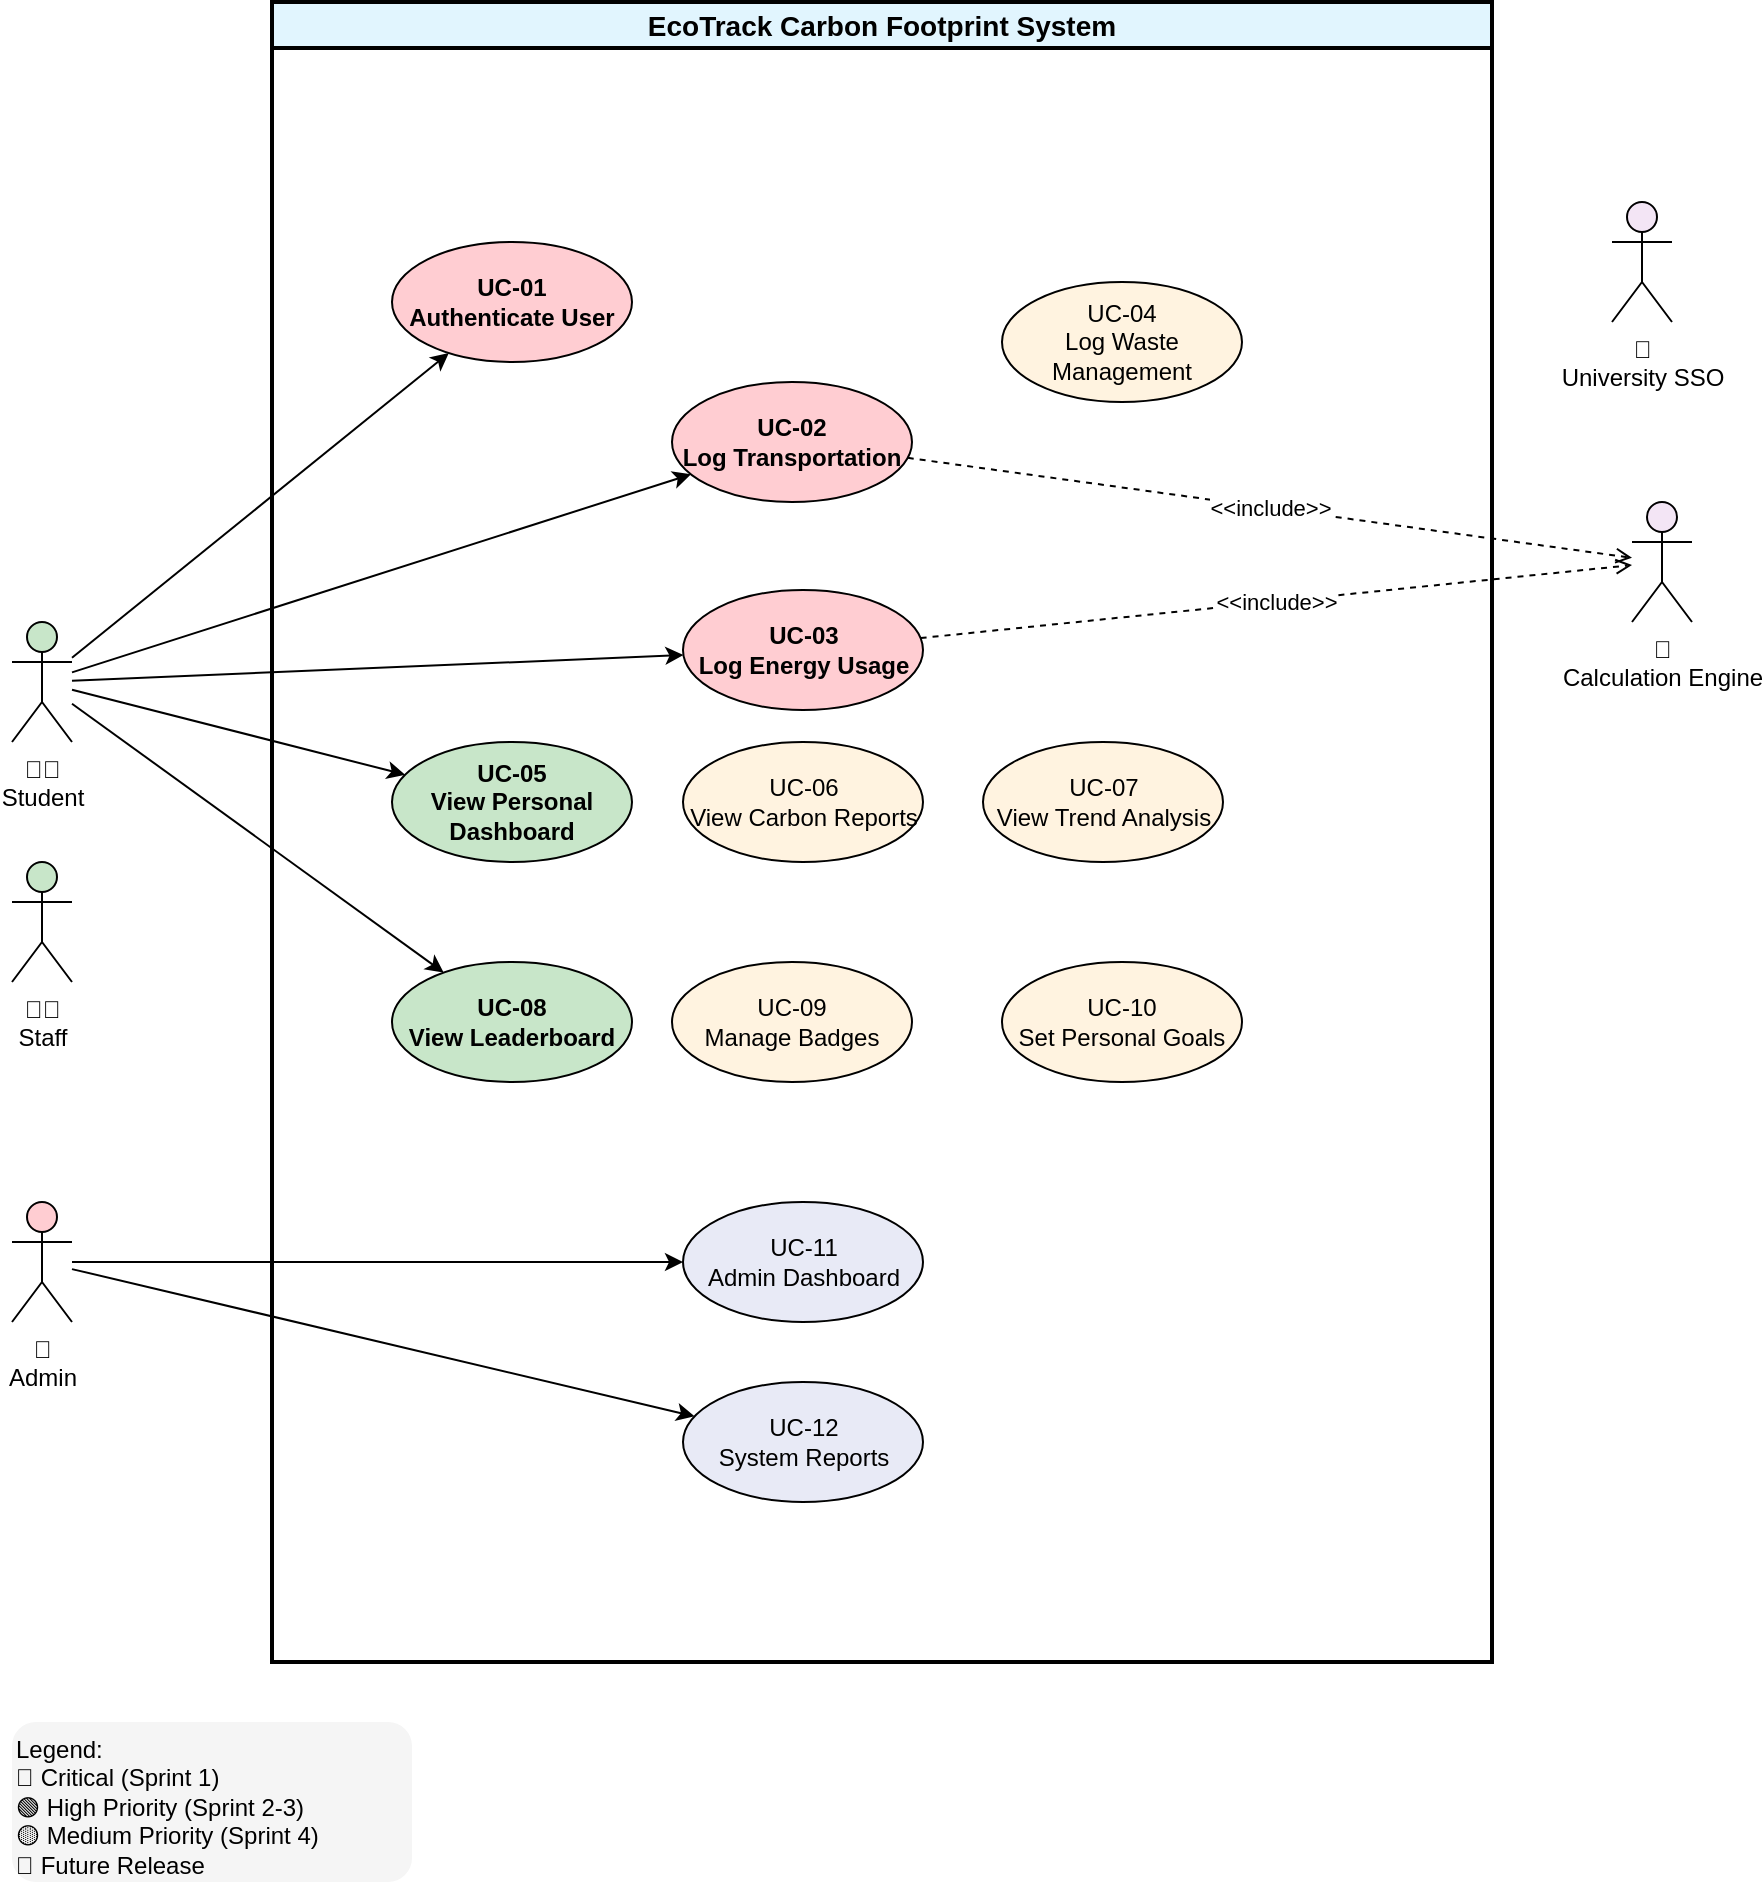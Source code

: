 <mxfile version="28.0.6" pages="4">
  <diagram id="eAe1f5_xOsYcOeKHA6tD" name="Footprint">
    <mxGraphModel dx="1800" dy="1263" grid="1" gridSize="10" guides="1" tooltips="1" connect="1" arrows="1" fold="1" page="1" pageScale="1" pageWidth="1169" pageHeight="827" math="0" shadow="0">
      <root>
        <mxCell id="0" />
        <mxCell id="1" parent="0" />
        <mxCell id="system" value="EcoTrack Carbon Footprint System" style="swimlane;whiteSpace=wrap;html=1;strokeWidth=2;fillColor=#e1f5fe;fontStyle=1;fontSize=14;" parent="1" vertex="1">
          <mxGeometry x="295" y="140" width="610" height="830" as="geometry" />
        </mxCell>
        <mxCell id="uc01" value="UC-01&#xa;Authenticate User" style="ellipse;whiteSpace=wrap;html=1;fillColor=#ffcdd2;fontStyle=1;" parent="system" vertex="1">
          <mxGeometry x="60" y="120" width="120" height="60" as="geometry" />
        </mxCell>
        <mxCell id="uc02" value="UC-02&#xa;Log Transportation" style="ellipse;whiteSpace=wrap;html=1;fillColor=#ffcdd2;fontStyle=1;" parent="system" vertex="1">
          <mxGeometry x="200" y="190" width="120" height="60" as="geometry" />
        </mxCell>
        <mxCell id="uc03" value="UC-03&#xa;Log Energy Usage" style="ellipse;whiteSpace=wrap;html=1;fillColor=#ffcdd2;fontStyle=1;" parent="system" vertex="1">
          <mxGeometry x="205.5" y="294" width="120" height="60" as="geometry" />
        </mxCell>
        <mxCell id="uc04" value="UC-04&#xa;Log Waste Management" style="ellipse;whiteSpace=wrap;html=1;fillColor=#fff3e0;" parent="system" vertex="1">
          <mxGeometry x="365" y="140" width="120" height="60" as="geometry" />
        </mxCell>
        <mxCell id="uc05" value="UC-05&#xa;View Personal Dashboard" style="ellipse;whiteSpace=wrap;html=1;fillColor=#c8e6c9;fontStyle=1;" parent="system" vertex="1">
          <mxGeometry x="60" y="370" width="120" height="60" as="geometry" />
        </mxCell>
        <mxCell id="uc06" value="UC-06&#xa;View Carbon Reports" style="ellipse;whiteSpace=wrap;html=1;fillColor=#fff3e0;" parent="system" vertex="1">
          <mxGeometry x="205.5" y="370" width="120" height="60" as="geometry" />
        </mxCell>
        <mxCell id="uc07" value="UC-07&#xa;View Trend Analysis" style="ellipse;whiteSpace=wrap;html=1;fillColor=#fff3e0;" parent="system" vertex="1">
          <mxGeometry x="355.5" y="370" width="120" height="60" as="geometry" />
        </mxCell>
        <mxCell id="uc08" value="UC-08&#xa;View Leaderboard" style="ellipse;whiteSpace=wrap;html=1;fillColor=#c8e6c9;fontStyle=1;" parent="system" vertex="1">
          <mxGeometry x="60" y="480" width="120" height="60" as="geometry" />
        </mxCell>
        <mxCell id="uc09" value="UC-09&#xa;Manage Badges" style="ellipse;whiteSpace=wrap;html=1;fillColor=#fff3e0;" parent="system" vertex="1">
          <mxGeometry x="200" y="480" width="120" height="60" as="geometry" />
        </mxCell>
        <mxCell id="uc10" value="UC-10&#xa;Set Personal Goals" style="ellipse;whiteSpace=wrap;html=1;fillColor=#fff3e0;" parent="system" vertex="1">
          <mxGeometry x="365" y="480" width="120" height="60" as="geometry" />
        </mxCell>
        <mxCell id="uc11" value="UC-11&#xa;Admin Dashboard" style="ellipse;whiteSpace=wrap;html=1;fillColor=#e8eaf6;" parent="system" vertex="1">
          <mxGeometry x="205.5" y="600" width="120" height="60" as="geometry" />
        </mxCell>
        <mxCell id="uc12" value="UC-12&#xa;System Reports" style="ellipse;whiteSpace=wrap;html=1;fillColor=#e8eaf6;" parent="system" vertex="1">
          <mxGeometry x="205.5" y="690" width="120" height="60" as="geometry" />
        </mxCell>
        <mxCell id="student" value="👨‍🎓&#xa;Student" style="shape=umlActor;verticalLabelPosition=bottom;verticalAlign=top;html=1;fillColor=#c8e6c9;" parent="1" vertex="1">
          <mxGeometry x="165" y="450" width="30" height="60" as="geometry" />
        </mxCell>
        <mxCell id="staff" value="👩‍💼&#xa;Staff" style="shape=umlActor;verticalLabelPosition=bottom;verticalAlign=top;html=1;fillColor=#c8e6c9;" parent="1" vertex="1">
          <mxGeometry x="165" y="570" width="30" height="60" as="geometry" />
        </mxCell>
        <mxCell id="admin" value="🔧&#xa;Admin" style="shape=umlActor;verticalLabelPosition=bottom;verticalAlign=top;html=1;fillColor=#ffcdd2;" parent="1" vertex="1">
          <mxGeometry x="165" y="740" width="30" height="60" as="geometry" />
        </mxCell>
        <mxCell id="sso" value="📡&#xa;University SSO" style="shape=umlActor;verticalLabelPosition=bottom;verticalAlign=top;html=1;fillColor=#f3e5f5;" parent="1" vertex="1">
          <mxGeometry x="965" y="240" width="30" height="60" as="geometry" />
        </mxCell>
        <mxCell id="calc" value="🧮&#xa;Calculation Engine" style="shape=umlActor;verticalLabelPosition=bottom;verticalAlign=top;html=1;fillColor=#f3e5f5;" parent="1" vertex="1">
          <mxGeometry x="975" y="390" width="30" height="60" as="geometry" />
        </mxCell>
        <mxCell id="edge1" parent="1" source="student" target="uc01" edge="1">
          <mxGeometry relative="1" as="geometry" />
        </mxCell>
        <mxCell id="edge2" parent="1" source="student" target="uc02" edge="1">
          <mxGeometry relative="1" as="geometry" />
        </mxCell>
        <mxCell id="edge3" parent="1" source="student" target="uc03" edge="1">
          <mxGeometry relative="1" as="geometry" />
        </mxCell>
        <mxCell id="edge4" parent="1" source="student" target="uc05" edge="1">
          <mxGeometry relative="1" as="geometry" />
        </mxCell>
        <mxCell id="edge5" parent="1" source="student" target="uc08" edge="1">
          <mxGeometry relative="1" as="geometry" />
        </mxCell>
        <mxCell id="edge6" parent="1" source="admin" target="uc11" edge="1">
          <mxGeometry relative="1" as="geometry" />
        </mxCell>
        <mxCell id="edge7" parent="1" source="admin" target="uc12" edge="1">
          <mxGeometry relative="1" as="geometry" />
        </mxCell>
        <mxCell id="include1" value="&amp;lt;&amp;lt;include&amp;gt;&amp;gt;" style="endArrow=open;endFill=0;dashed=1;html=1;" parent="1" source="uc02" target="calc" edge="1">
          <mxGeometry width="160" relative="1" as="geometry" />
        </mxCell>
        <mxCell id="include2" value="&amp;lt;&amp;lt;include&amp;gt;&amp;gt;" style="endArrow=open;endFill=0;dashed=1;html=1;" parent="1" source="uc03" target="calc" edge="1">
          <mxGeometry width="160" relative="1" as="geometry" />
        </mxCell>
        <mxCell id="legend" value="Legend:&#xa;🔴 Critical (Sprint 1)&#xa;🟢 High Priority (Sprint 2-3)&#xa;🟡 Medium Priority (Sprint 4)&#xa;🔵 Future Release" style="text;html=1;strokeColor=none;fillColor=#f5f5f5;align=left;verticalAlign=top;whiteSpace=wrap;rounded=1;" parent="1" vertex="1">
          <mxGeometry x="165" y="1000" width="200" height="80" as="geometry" />
        </mxCell>
      </root>
    </mxGraphModel>
  </diagram>
  <diagram id="Hu8J5qNALQipMMHRBKJc" name="Level1">
    <mxGraphModel dx="1481" dy="1263" grid="1" gridSize="10" guides="1" tooltips="1" connect="1" arrows="1" fold="1" page="1" pageScale="1" pageWidth="827" pageHeight="1169" math="0" shadow="0">
      <root>
        <mxCell id="0" />
        <mxCell id="1" parent="0" />
        <mxCell id="rsw-6bmb_-C8-DvsfNer-1" value="EcoTrack Carbon Footprint System - Overview" style="text;html=1;strokeColor=none;fillColor=none;align=center;verticalAlign=middle;whiteSpace=wrap;rounded=0;fontSize=18;fontStyle=1;" vertex="1" parent="1">
          <mxGeometry x="420" y="110" width="400" height="30" as="geometry" />
        </mxCell>
        <mxCell id="rsw-6bmb_-C8-DvsfNer-2" value="EcoTrack System" style="swimlane;whiteSpace=wrap;html=1;strokeWidth=3;fillColor=#e1f5fe;strokeColor=#01579b;fontStyle=1;fontSize=16;startSize=30;" vertex="1" parent="1">
          <mxGeometry x="250" y="160" width="570" height="880" as="geometry" />
        </mxCell>
        <mxCell id="rsw-6bmb_-C8-DvsfNer-3" value="UC-01&#xa;🌱 User Authentication" style="ellipse;whiteSpace=wrap;html=1;fillColor=#ffcdd2;strokeColor=#c62828;strokeWidth=2;fontStyle=1;fontSize=11;" vertex="1" parent="rsw-6bmb_-C8-DvsfNer-2">
          <mxGeometry x="130" y="60" width="140" height="80" as="geometry" />
        </mxCell>
        <mxCell id="rsw-6bmb_-C8-DvsfNer-4" value="UC-02&#xa;🚗 Log Transportation&#xa;Activity" style="ellipse;whiteSpace=wrap;html=1;fillColor=#ffcdd2;strokeColor=#c62828;strokeWidth=2;fontStyle=1;fontSize=11;" vertex="1" parent="rsw-6bmb_-C8-DvsfNer-2">
          <mxGeometry x="285" y="160" width="140" height="80" as="geometry" />
        </mxCell>
        <mxCell id="rsw-6bmb_-C8-DvsfNer-5" value="UC-03&#xa;⚡ Log Energy Usage" style="ellipse;whiteSpace=wrap;html=1;fillColor=#ffcdd2;strokeColor=#c62828;strokeWidth=2;fontStyle=1;fontSize=11;" vertex="1" parent="rsw-6bmb_-C8-DvsfNer-2">
          <mxGeometry x="285" y="270" width="140" height="80" as="geometry" />
        </mxCell>
        <mxCell id="rsw-6bmb_-C8-DvsfNer-6" value="UC-05&#xa;📊 View Personal&#xa;Dashboard" style="ellipse;whiteSpace=wrap;html=1;fillColor=#c8e6c9;strokeColor=#2e7d32;strokeWidth=2;fontStyle=1;fontSize=11;" vertex="1" parent="rsw-6bmb_-C8-DvsfNer-2">
          <mxGeometry x="80" y="400" width="140" height="80" as="geometry" />
        </mxCell>
        <mxCell id="rsw-6bmb_-C8-DvsfNer-7" value="UC-06&#xa;📈 View Carbon&#xa;Reports" style="ellipse;whiteSpace=wrap;html=1;fillColor=#fff3e0;strokeColor=#ef6c00;strokeWidth=2;fontStyle=1;fontSize=11;" vertex="1" parent="rsw-6bmb_-C8-DvsfNer-2">
          <mxGeometry x="295" y="490" width="140" height="80" as="geometry" />
        </mxCell>
        <mxCell id="rsw-6bmb_-C8-DvsfNer-8" value="UC-08&#xa;🏆 View Leaderboard&#xa;&amp; Badges" style="ellipse;whiteSpace=wrap;html=1;fillColor=#c8e6c9;strokeColor=#2e7d32;strokeWidth=2;fontStyle=1;fontSize=11;" vertex="1" parent="rsw-6bmb_-C8-DvsfNer-2">
          <mxGeometry x="290" y="380" width="140" height="80" as="geometry" />
        </mxCell>
        <mxCell id="rsw-6bmb_-C8-DvsfNer-9" value="UC-10&#xa;🎯 Set Personal&#xa;Goals" style="ellipse;whiteSpace=wrap;html=1;fillColor=#fff3e0;strokeColor=#ef6c00;strokeWidth=2;fontStyle=1;fontSize=11;" vertex="1" parent="rsw-6bmb_-C8-DvsfNer-2">
          <mxGeometry x="100" y="555" width="140" height="80" as="geometry" />
        </mxCell>
        <mxCell id="rsw-6bmb_-C8-DvsfNer-10" value="UC-11&#xa;⚙️ Access Admin&#xa;Dashboard" style="ellipse;whiteSpace=wrap;html=1;fillColor=#e8eaf6;strokeColor=#3f51b5;strokeWidth=2;fontStyle=1;fontSize=11;" vertex="1" parent="rsw-6bmb_-C8-DvsfNer-2">
          <mxGeometry x="295" y="660" width="140" height="80" as="geometry" />
        </mxCell>
        <mxCell id="rsw-6bmb_-C8-DvsfNer-11" value="UC-12&#xa;📋 Generate System&#xa;Reports" style="ellipse;whiteSpace=wrap;html=1;fillColor=#e8eaf6;strokeColor=#3f51b5;strokeWidth=2;fontStyle=1;fontSize=11;" vertex="1" parent="rsw-6bmb_-C8-DvsfNer-2">
          <mxGeometry x="285" y="780" width="140" height="80" as="geometry" />
        </mxCell>
        <mxCell id="rsw-6bmb_-C8-DvsfNer-12" value="👨‍🎓&#xa;Student" style="shape=umlActor;verticalLabelPosition=bottom;verticalAlign=top;html=1;fillColor=#c8e6c9;strokeColor=#2e7d32;strokeWidth=2;fontSize=12;fontStyle=1;" vertex="1" parent="1">
          <mxGeometry x="100" y="360" width="40" height="80" as="geometry" />
        </mxCell>
        <mxCell id="rsw-6bmb_-C8-DvsfNer-13" value="👩‍💼&#xa;Staff" style="shape=umlActor;verticalLabelPosition=bottom;verticalAlign=top;html=1;fillColor=#c8e6c9;strokeColor=#2e7d32;strokeWidth=2;fontSize=12;fontStyle=1;" vertex="1" parent="1">
          <mxGeometry x="100" y="640" width="40" height="80" as="geometry" />
        </mxCell>
        <mxCell id="rsw-6bmb_-C8-DvsfNer-14" value="🔧&#xa;Admin" style="shape=umlActor;verticalLabelPosition=bottom;verticalAlign=top;html=1;fillColor=#ffcdd2;strokeColor=#c62828;strokeWidth=2;fontSize=12;fontStyle=1;" vertex="1" parent="1">
          <mxGeometry x="100" y="860" width="40" height="80" as="geometry" />
        </mxCell>
        <mxCell id="rsw-6bmb_-C8-DvsfNer-15" value="📡&#xa;University&#xa;SSO" style="shape=umlActor;verticalLabelPosition=bottom;verticalAlign=top;html=1;fillColor=#f3e5f5;strokeColor=#7b1fa2;strokeWidth=2;fontSize=11;" vertex="1" parent="1">
          <mxGeometry x="910" y="220" width="40" height="80" as="geometry" />
        </mxCell>
        <mxCell id="rsw-6bmb_-C8-DvsfNer-16" value="🧮&#xa;Calculation&#xa;Engine" style="shape=umlActor;verticalLabelPosition=bottom;verticalAlign=top;html=1;fillColor=#f3e5f5;strokeColor=#7b1fa2;strokeWidth=2;fontSize=11;" vertex="1" parent="1">
          <mxGeometry x="910" y="390" width="40" height="80" as="geometry" />
        </mxCell>
        <mxCell id="rsw-6bmb_-C8-DvsfNer-17" style="strokeWidth=2;strokeColor=#333333;" edge="1" parent="1" source="rsw-6bmb_-C8-DvsfNer-12" target="rsw-6bmb_-C8-DvsfNer-3">
          <mxGeometry relative="1" as="geometry" />
        </mxCell>
        <mxCell id="rsw-6bmb_-C8-DvsfNer-18" style="strokeWidth=2;strokeColor=#333333;" edge="1" parent="1" source="rsw-6bmb_-C8-DvsfNer-12" target="rsw-6bmb_-C8-DvsfNer-4">
          <mxGeometry relative="1" as="geometry" />
        </mxCell>
        <mxCell id="rsw-6bmb_-C8-DvsfNer-19" style="strokeWidth=2;strokeColor=#333333;" edge="1" parent="1" source="rsw-6bmb_-C8-DvsfNer-12" target="rsw-6bmb_-C8-DvsfNer-5">
          <mxGeometry relative="1" as="geometry" />
        </mxCell>
        <mxCell id="rsw-6bmb_-C8-DvsfNer-20" style="strokeWidth=2;strokeColor=#333333;" edge="1" parent="1" source="rsw-6bmb_-C8-DvsfNer-12" target="rsw-6bmb_-C8-DvsfNer-6">
          <mxGeometry relative="1" as="geometry" />
        </mxCell>
        <mxCell id="rsw-6bmb_-C8-DvsfNer-21" style="strokeWidth=2;strokeColor=#333333;" edge="1" parent="1" source="rsw-6bmb_-C8-DvsfNer-12" target="rsw-6bmb_-C8-DvsfNer-8">
          <mxGeometry relative="1" as="geometry" />
        </mxCell>
        <mxCell id="rsw-6bmb_-C8-DvsfNer-22" style="strokeWidth=2;strokeColor=#333333;" edge="1" parent="1" source="rsw-6bmb_-C8-DvsfNer-13" target="rsw-6bmb_-C8-DvsfNer-3">
          <mxGeometry relative="1" as="geometry" />
        </mxCell>
        <mxCell id="rsw-6bmb_-C8-DvsfNer-23" style="strokeWidth=2;strokeColor=#333333;" edge="1" parent="1" source="rsw-6bmb_-C8-DvsfNer-13" target="rsw-6bmb_-C8-DvsfNer-4">
          <mxGeometry relative="1" as="geometry" />
        </mxCell>
        <mxCell id="rsw-6bmb_-C8-DvsfNer-24" style="strokeWidth=2;strokeColor=#333333;" edge="1" parent="1" source="rsw-6bmb_-C8-DvsfNer-13" target="rsw-6bmb_-C8-DvsfNer-6">
          <mxGeometry relative="1" as="geometry" />
        </mxCell>
        <mxCell id="rsw-6bmb_-C8-DvsfNer-25" style="strokeWidth=2;strokeColor=#333333;" edge="1" parent="1" source="rsw-6bmb_-C8-DvsfNer-13" target="rsw-6bmb_-C8-DvsfNer-7">
          <mxGeometry relative="1" as="geometry" />
        </mxCell>
        <mxCell id="rsw-6bmb_-C8-DvsfNer-26" style="strokeWidth=2;strokeColor=#333333;" edge="1" parent="1" source="rsw-6bmb_-C8-DvsfNer-13" target="rsw-6bmb_-C8-DvsfNer-9">
          <mxGeometry relative="1" as="geometry" />
        </mxCell>
        <mxCell id="rsw-6bmb_-C8-DvsfNer-27" style="strokeWidth=2;strokeColor=#333333;" edge="1" parent="1" source="rsw-6bmb_-C8-DvsfNer-14" target="rsw-6bmb_-C8-DvsfNer-10">
          <mxGeometry relative="1" as="geometry" />
        </mxCell>
        <mxCell id="rsw-6bmb_-C8-DvsfNer-28" style="strokeWidth=2;strokeColor=#333333;" edge="1" parent="1" source="rsw-6bmb_-C8-DvsfNer-14" target="rsw-6bmb_-C8-DvsfNer-11">
          <mxGeometry relative="1" as="geometry" />
        </mxCell>
        <mxCell id="rsw-6bmb_-C8-DvsfNer-29" style="strokeWidth=2;strokeColor=#7b1fa2;endArrow=none;startArrow=classic;" edge="1" parent="1" source="rsw-6bmb_-C8-DvsfNer-15" target="rsw-6bmb_-C8-DvsfNer-3">
          <mxGeometry relative="1" as="geometry" />
        </mxCell>
        <mxCell id="rsw-6bmb_-C8-DvsfNer-30" style="strokeWidth=2;strokeColor=#7b1fa2;endArrow=none;startArrow=classic;" edge="1" parent="1" source="rsw-6bmb_-C8-DvsfNer-16" target="rsw-6bmb_-C8-DvsfNer-4">
          <mxGeometry relative="1" as="geometry" />
        </mxCell>
        <mxCell id="rsw-6bmb_-C8-DvsfNer-31" style="strokeWidth=2;strokeColor=#7b1fa2;endArrow=none;startArrow=classic;" edge="1" parent="1" source="rsw-6bmb_-C8-DvsfNer-16" target="rsw-6bmb_-C8-DvsfNer-5">
          <mxGeometry relative="1" as="geometry" />
        </mxCell>
        <mxCell id="rsw-6bmb_-C8-DvsfNer-32" value="" style="rounded=1;whiteSpace=wrap;html=1;fillColor=#f5f5f5;strokeColor=#666666;strokeWidth=2;" vertex="1" parent="1">
          <mxGeometry x="190" y="1090" width="300" height="140" as="geometry" />
        </mxCell>
        <mxCell id="rsw-6bmb_-C8-DvsfNer-33" value="Legend" style="text;html=1;strokeColor=none;fillColor=none;align=center;verticalAlign=middle;whiteSpace=wrap;rounded=0;fontSize=14;fontStyle=1;" vertex="1" parent="1">
          <mxGeometry x="310" y="1100" width="60" height="20" as="geometry" />
        </mxCell>
        <mxCell id="rsw-6bmb_-C8-DvsfNer-34" value="🔴 Critical (Must Have)" style="text;html=1;strokeColor=none;fillColor=none;align=left;verticalAlign=middle;whiteSpace=wrap;rounded=0;fontSize=11;" vertex="1" parent="1">
          <mxGeometry x="200" y="1125" width="140" height="20" as="geometry" />
        </mxCell>
        <mxCell id="rsw-6bmb_-C8-DvsfNer-35" value="🟢 High Priority" style="text;html=1;strokeColor=none;fillColor=none;align=left;verticalAlign=middle;whiteSpace=wrap;rounded=0;fontSize=11;" vertex="1" parent="1">
          <mxGeometry x="200" y="1145" width="140" height="20" as="geometry" />
        </mxCell>
        <mxCell id="rsw-6bmb_-C8-DvsfNer-36" value="🟡 Medium Priority" style="text;html=1;strokeColor=none;fillColor=none;align=left;verticalAlign=middle;whiteSpace=wrap;rounded=0;fontSize=11;" vertex="1" parent="1">
          <mxGeometry x="200" y="1165" width="140" height="20" as="geometry" />
        </mxCell>
        <mxCell id="rsw-6bmb_-C8-DvsfNer-37" value="🔵 Admin Features" style="text;html=1;strokeColor=none;fillColor=none;align=left;verticalAlign=middle;whiteSpace=wrap;rounded=0;fontSize=11;" vertex="1" parent="1">
          <mxGeometry x="200" y="1185" width="140" height="20" as="geometry" />
        </mxCell>
        <mxCell id="rsw-6bmb_-C8-DvsfNer-38" value="🟣 External Systems" style="text;html=1;strokeColor=none;fillColor=none;align=left;verticalAlign=middle;whiteSpace=wrap;rounded=0;fontSize=11;" vertex="1" parent="1">
          <mxGeometry x="200" y="1205" width="140" height="20" as="geometry" />
        </mxCell>
        <mxCell id="rsw-6bmb_-C8-DvsfNer-39" value="" style="rounded=1;whiteSpace=wrap;html=1;fillColor=#e8f5e8;strokeColor=#2e7d32;strokeWidth=2;" vertex="1" parent="1">
          <mxGeometry x="540" y="1090" width="400" height="140" as="geometry" />
        </mxCell>
        <mxCell id="rsw-6bmb_-C8-DvsfNer-40" value="MVP Implementation Priority" style="text;html=1;strokeColor=none;fillColor=none;align=center;verticalAlign=middle;whiteSpace=wrap;rounded=0;fontSize=14;fontStyle=1;" vertex="1" parent="1">
          <mxGeometry x="660" y="1100" width="160" height="20" as="geometry" />
        </mxCell>
        <mxCell id="rsw-6bmb_-C8-DvsfNer-41" value="Sprint 1: UC-01, UC-02, UC-03" style="text;html=1;strokeColor=none;fillColor=none;align=left;verticalAlign=middle;whiteSpace=wrap;rounded=0;fontSize=11;fontStyle=1;" vertex="1" parent="1">
          <mxGeometry x="550" y="1125" width="180" height="20" as="geometry" />
        </mxCell>
        <mxCell id="rsw-6bmb_-C8-DvsfNer-42" value="Sprint 2: UC-05 (Dashboard)" style="text;html=1;strokeColor=none;fillColor=none;align=left;verticalAlign=middle;whiteSpace=wrap;rounded=0;fontSize=11;" vertex="1" parent="1">
          <mxGeometry x="550" y="1145" width="180" height="20" as="geometry" />
        </mxCell>
        <mxCell id="rsw-6bmb_-C8-DvsfNer-43" value="Sprint 3: UC-08 (Gamification)" style="text;html=1;strokeColor=none;fillColor=none;align=left;verticalAlign=middle;whiteSpace=wrap;rounded=0;fontSize=11;" vertex="1" parent="1">
          <mxGeometry x="550" y="1165" width="180" height="20" as="geometry" />
        </mxCell>
        <mxCell id="rsw-6bmb_-C8-DvsfNer-44" value="Future: UC-06, UC-10, UC-11, UC-12" style="text;html=1;strokeColor=none;fillColor=none;align=left;verticalAlign=middle;whiteSpace=wrap;rounded=0;fontSize=11;" vertex="1" parent="1">
          <mxGeometry x="550" y="1185" width="180" height="20" as="geometry" />
        </mxCell>
        <mxCell id="3LcjtJMVmPMSHjYrdyuD-1" value="&lt;strong&gt;Level 1: System Overview&lt;/strong&gt;&lt;ul class=&quot;[&amp;amp;:not(:last-child)_ul]:pb-1 [&amp;amp;:not(:last-child)_ol]:pb-1 list-disc space-y-1.5 pl-7&quot;&gt;&lt;li class=&quot;whitespace-normal break-words&quot;&gt;ภาพรวมระบบแบบง่าย&lt;/li&gt;&lt;li class=&quot;whitespace-normal break-words&quot;&gt;เหมาะสำหรับ: การนำเสนอผู้บริหาร, เอกสาร executive summary&lt;/li&gt;&lt;/ul&gt;" style="rounded=1;whiteSpace=wrap;html=1;fillColor=#fff2cc;strokeColor=#d6b656;strokeWidth=2;align=left;textShadow=1;spacingLeft=10;" vertex="1" parent="1">
          <mxGeometry x="870" y="810" width="280" height="100" as="geometry" />
        </mxCell>
      </root>
    </mxGraphModel>
  </diagram>
  <diagram id="UOMbs1L53yfegBTybuLG" name="Level2">
    <mxGraphModel dx="1307" dy="1114" grid="1" gridSize="10" guides="1" tooltips="1" connect="1" arrows="1" fold="1" page="1" pageScale="1" pageWidth="827" pageHeight="1169" math="0" shadow="0">
      <root>
        <mxCell id="0" />
        <mxCell id="1" parent="0" />
        <mxCell id="7rY2QSQ5IZUuZ04DQ2ao-1" value="EcoTrack Carbon Footprint System - Detailed Use Case Diagram" style="text;html=1;strokeColor=none;fillColor=none;align=center;verticalAlign=middle;whiteSpace=wrap;rounded=0;fontSize=18;fontStyle=1;" vertex="1" parent="1">
          <mxGeometry x="600" y="130" width="500" height="30" as="geometry" />
        </mxCell>
        <mxCell id="7rY2QSQ5IZUuZ04DQ2ao-2" value="EcoTrack System" style="swimlane;whiteSpace=wrap;html=1;strokeWidth=3;fillColor=#e1f5fe;strokeColor=#01579b;fontStyle=1;fontSize=16;startSize=30;" vertex="1" parent="1">
          <mxGeometry x="250" y="180" width="1100" height="1230" as="geometry" />
        </mxCell>
        <mxCell id="7rY2QSQ5IZUuZ04DQ2ao-3" value="🔐 Authentication Package" style="swimlane;whiteSpace=wrap;html=1;strokeWidth=2;fillColor=#e3f2fd;strokeColor=#1976d2;fontStyle=1;fontSize=12;startSize=25;" vertex="1" parent="7rY2QSQ5IZUuZ04DQ2ao-2">
          <mxGeometry x="50" y="50" width="300" height="200" as="geometry" />
        </mxCell>
        <mxCell id="7rY2QSQ5IZUuZ04DQ2ao-4" value="UC-01&#xa;Authenticate User" style="ellipse;whiteSpace=wrap;html=1;fillColor=#ffcdd2;strokeColor=#c62828;strokeWidth=2;fontStyle=1;fontSize=10;" vertex="1" parent="7rY2QSQ5IZUuZ04DQ2ao-3">
          <mxGeometry x="20" y="40" width="120" height="60" as="geometry" />
        </mxCell>
        <mxCell id="7rY2QSQ5IZUuZ04DQ2ao-5" value="UC-01.1&#xa;SSO Login" style="ellipse;whiteSpace=wrap;html=1;fillColor=#fff3e0;strokeColor=#ef6c00;strokeWidth=1;fontSize=9;" vertex="1" parent="7rY2QSQ5IZUuZ04DQ2ao-3">
          <mxGeometry x="160" y="40" width="100" height="50" as="geometry" />
        </mxCell>
        <mxCell id="7rY2QSQ5IZUuZ04DQ2ao-6" value="UC-01.2&#xa;Create User&#xa;Profile" style="ellipse;whiteSpace=wrap;html=1;fillColor=#fff3e0;strokeColor=#ef6c00;strokeWidth=1;fontSize=9;" vertex="1" parent="7rY2QSQ5IZUuZ04DQ2ao-3">
          <mxGeometry x="160" y="110" width="100" height="60" as="geometry" />
        </mxCell>
        <mxCell id="7rY2QSQ5IZUuZ04DQ2ao-7" value="📝 Activity Logging Package" style="swimlane;whiteSpace=wrap;html=1;strokeWidth=2;fillColor=#e8f5e8;strokeColor=#388e3c;fontStyle=1;fontSize=12;startSize=25;" vertex="1" parent="7rY2QSQ5IZUuZ04DQ2ao-2">
          <mxGeometry x="400" y="50" width="650" height="200" as="geometry" />
        </mxCell>
        <mxCell id="7rY2QSQ5IZUuZ04DQ2ao-8" value="UC-02&#xa;Log Transportation&#xa;Activity" style="ellipse;whiteSpace=wrap;html=1;fillColor=#ffcdd2;strokeColor=#c62828;strokeWidth=2;fontStyle=1;fontSize=10;" vertex="1" parent="7rY2QSQ5IZUuZ04DQ2ao-7">
          <mxGeometry x="20" y="40" width="130" height="70" as="geometry" />
        </mxCell>
        <mxCell id="7rY2QSQ5IZUuZ04DQ2ao-9" value="UC-02.1&#xa;Auto-detect&#xa;Transport Mode" style="ellipse;whiteSpace=wrap;html=1;fillColor=#e8f5e8;strokeColor=#4caf50;strokeWidth=1;fontSize=9;" vertex="1" parent="7rY2QSQ5IZUuZ04DQ2ao-7">
          <mxGeometry x="20" y="130" width="110" height="60" as="geometry" />
        </mxCell>
        <mxCell id="7rY2QSQ5IZUuZ04DQ2ao-10" value="UC-03&#xa;Log Energy Usage" style="ellipse;whiteSpace=wrap;html=1;fillColor=#ffcdd2;strokeColor=#c62828;strokeWidth=2;fontStyle=1;fontSize=10;" vertex="1" parent="7rY2QSQ5IZUuZ04DQ2ao-7">
          <mxGeometry x="200" y="40" width="130" height="70" as="geometry" />
        </mxCell>
        <mxCell id="7rY2QSQ5IZUuZ04DQ2ao-11" value="UC-03.1&#xa;Validate Usage&#xa;Data" style="ellipse;whiteSpace=wrap;html=1;fillColor=#fff3e0;strokeColor=#ef6c00;strokeWidth=1;fontSize=9;" vertex="1" parent="7rY2QSQ5IZUuZ04DQ2ao-7">
          <mxGeometry x="200" y="130" width="110" height="60" as="geometry" />
        </mxCell>
        <mxCell id="7rY2QSQ5IZUuZ04DQ2ao-12" value="UC-04&#xa;Log Waste&#xa;Management" style="ellipse;whiteSpace=wrap;html=1;fillColor=#fff3e0;strokeColor=#ef6c00;strokeWidth=2;fontStyle=1;fontSize=10;" vertex="1" parent="7rY2QSQ5IZUuZ04DQ2ao-7">
          <mxGeometry x="380" y="40" width="130" height="70" as="geometry" />
        </mxCell>
        <mxCell id="7rY2QSQ5IZUuZ04DQ2ao-13" value="UC-04.1&#xa;Calculate Carbon&#xa;Savings" style="ellipse;whiteSpace=wrap;html=1;fillColor=#e8f5e8;strokeColor=#4caf50;strokeWidth=1;fontSize=9;" vertex="1" parent="7rY2QSQ5IZUuZ04DQ2ao-7">
          <mxGeometry x="380" y="130" width="110" height="60" as="geometry" />
        </mxCell>
        <mxCell id="7rY2QSQ5IZUuZ04DQ2ao-14" value="📊 Visualization Package" style="swimlane;whiteSpace=wrap;html=1;strokeWidth=2;fillColor=#fff8e1;strokeColor=#f57c00;fontStyle=1;fontSize=12;startSize=25;" vertex="1" parent="7rY2QSQ5IZUuZ04DQ2ao-2">
          <mxGeometry x="50" y="300" width="500" height="250" as="geometry" />
        </mxCell>
        <mxCell id="7rY2QSQ5IZUuZ04DQ2ao-15" value="UC-05&#xa;View Personal&#xa;Dashboard" style="ellipse;whiteSpace=wrap;html=1;fillColor=#c8e6c9;strokeColor=#2e7d32;strokeWidth=2;fontStyle=1;fontSize=10;" vertex="1" parent="7rY2QSQ5IZUuZ04DQ2ao-14">
          <mxGeometry x="30" y="40" width="130" height="70" as="geometry" />
        </mxCell>
        <mxCell id="7rY2QSQ5IZUuZ04DQ2ao-16" value="UC-05.1&#xa;Display Real-time&#xa;Charts" style="ellipse;whiteSpace=wrap;html=1;fillColor=#e8f5e8;strokeColor=#4caf50;strokeWidth=1;fontSize=9;" vertex="1" parent="7rY2QSQ5IZUuZ04DQ2ao-14">
          <mxGeometry x="30" y="170" width="110" height="60" as="geometry" />
        </mxCell>
        <mxCell id="7rY2QSQ5IZUuZ04DQ2ao-17" value="UC-06&#xa;View Carbon&#xa;Reports" style="ellipse;whiteSpace=wrap;html=1;fillColor=#fff3e0;strokeColor=#ef6c00;strokeWidth=2;fontStyle=1;fontSize=10;" vertex="1" parent="7rY2QSQ5IZUuZ04DQ2ao-14">
          <mxGeometry x="200" y="40" width="130" height="70" as="geometry" />
        </mxCell>
        <mxCell id="7rY2QSQ5IZUuZ04DQ2ao-18" value="UC-06.1&#xa;Export to PDF" style="ellipse;whiteSpace=wrap;html=1;fillColor=#e8f5e8;strokeColor=#4caf50;strokeWidth=1;fontSize=9;" vertex="1" parent="7rY2QSQ5IZUuZ04DQ2ao-14">
          <mxGeometry x="190" y="180" width="100" height="50" as="geometry" />
        </mxCell>
        <mxCell id="7rY2QSQ5IZUuZ04DQ2ao-19" value="UC-07&#xa;View Trend&#xa;Analysis" style="ellipse;whiteSpace=wrap;html=1;fillColor=#fff3e0;strokeColor=#ef6c00;strokeWidth=2;fontStyle=1;fontSize=10;" vertex="1" parent="7rY2QSQ5IZUuZ04DQ2ao-14">
          <mxGeometry x="350" y="40" width="130" height="70" as="geometry" />
        </mxCell>
        <mxCell id="7rY2QSQ5IZUuZ04DQ2ao-20" value="UC-07.1&#xa;Compare with&#xa;Previous Periods" style="ellipse;whiteSpace=wrap;html=1;fillColor=#e8f5e8;strokeColor=#4caf50;strokeWidth=1;fontSize=9;" vertex="1" parent="7rY2QSQ5IZUuZ04DQ2ao-14">
          <mxGeometry x="360" y="140" width="110" height="60" as="geometry" />
        </mxCell>
        <mxCell id="7rY2QSQ5IZUuZ04DQ2ao-21" value="🏆 Gamification Package" style="swimlane;whiteSpace=wrap;html=1;strokeWidth=2;fillColor=#fce4ec;strokeColor=#c2185b;fontStyle=1;fontSize=12;startSize=25;" vertex="1" parent="7rY2QSQ5IZUuZ04DQ2ao-2">
          <mxGeometry x="600" y="300" width="450" height="250" as="geometry" />
        </mxCell>
        <mxCell id="7rY2QSQ5IZUuZ04DQ2ao-22" value="UC-08&#xa;View Leaderboard" style="ellipse;whiteSpace=wrap;html=1;fillColor=#c8e6c9;strokeColor=#2e7d32;strokeWidth=2;fontStyle=1;fontSize=10;" vertex="1" parent="7rY2QSQ5IZUuZ04DQ2ao-21">
          <mxGeometry x="30" y="40" width="120" height="60" as="geometry" />
        </mxCell>
        <mxCell id="7rY2QSQ5IZUuZ04DQ2ao-23" value="UC-08.1&#xa;Filter by Faculty/&#xa;Department" style="ellipse;whiteSpace=wrap;html=1;fillColor=#e8f5e8;strokeColor=#4caf50;strokeWidth=1;fontSize=9;" vertex="1" parent="7rY2QSQ5IZUuZ04DQ2ao-21">
          <mxGeometry x="30" y="160" width="100" height="60" as="geometry" />
        </mxCell>
        <mxCell id="7rY2QSQ5IZUuZ04DQ2ao-24" value="UC-09&#xa;Manage Badges &amp;&#xa;Achievements" style="ellipse;whiteSpace=wrap;html=1;fillColor=#fff3e0;strokeColor=#ef6c00;strokeWidth=2;fontStyle=1;fontSize=10;" vertex="1" parent="7rY2QSQ5IZUuZ04DQ2ao-21">
          <mxGeometry x="180" y="40" width="120" height="70" as="geometry" />
        </mxCell>
        <mxCell id="7rY2QSQ5IZUuZ04DQ2ao-25" value="UC-09.1&#xa;Share&#xa;Achievement" style="ellipse;whiteSpace=wrap;html=1;fillColor=#e8f5e8;strokeColor=#4caf50;strokeWidth=1;fontSize=9;" vertex="1" parent="7rY2QSQ5IZUuZ04DQ2ao-21">
          <mxGeometry x="175" y="165" width="100" height="50" as="geometry" />
        </mxCell>
        <mxCell id="7rY2QSQ5IZUuZ04DQ2ao-26" value="UC-10&#xa;Set Personal&#xa;Goals" style="ellipse;whiteSpace=wrap;html=1;fillColor=#fff3e0;strokeColor=#ef6c00;strokeWidth=2;fontStyle=1;fontSize=10;" vertex="1" parent="7rY2QSQ5IZUuZ04DQ2ao-21">
          <mxGeometry x="320" y="40" width="120" height="60" as="geometry" />
        </mxCell>
        <mxCell id="7rY2QSQ5IZUuZ04DQ2ao-27" value="UC-10.1&#xa;Track Goal&#xa;Progress" style="ellipse;whiteSpace=wrap;html=1;fillColor=#e8f5e8;strokeColor=#4caf50;strokeWidth=1;fontSize=9;" vertex="1" parent="7rY2QSQ5IZUuZ04DQ2ao-21">
          <mxGeometry x="320" y="155" width="100" height="60" as="geometry" />
        </mxCell>
        <mxCell id="7rY2QSQ5IZUuZ04DQ2ao-28" value="⚙️ Administration Package" style="swimlane;whiteSpace=wrap;html=1;strokeWidth=2;fillColor=#f3e5f5;strokeColor=#7b1fa2;fontStyle=1;fontSize=12;startSize=25;" vertex="1" parent="7rY2QSQ5IZUuZ04DQ2ao-2">
          <mxGeometry x="50" y="630" width="1000" height="370" as="geometry" />
        </mxCell>
        <mxCell id="7rY2QSQ5IZUuZ04DQ2ao-29" value="UC-11&#xa;Access Admin&#xa;Dashboard" style="ellipse;whiteSpace=wrap;html=1;fillColor=#e8eaf6;strokeColor=#3f51b5;strokeWidth=2;fontStyle=1;fontSize=10;" vertex="1" parent="7rY2QSQ5IZUuZ04DQ2ao-28">
          <mxGeometry x="90" y="100" width="130" height="70" as="geometry" />
        </mxCell>
        <mxCell id="7rY2QSQ5IZUuZ04DQ2ao-30" value="UC-11.1&#xa;View System&#xa;Statistics" style="ellipse;whiteSpace=wrap;html=1;fillColor=#e8f5e8;strokeColor=#4caf50;strokeWidth=1;fontSize=9;" vertex="1" parent="7rY2QSQ5IZUuZ04DQ2ao-28">
          <mxGeometry x="100" y="250" width="110" height="60" as="geometry" />
        </mxCell>
        <mxCell id="7rY2QSQ5IZUuZ04DQ2ao-31" value="UC-12&#xa;Generate System&#xa;Reports" style="ellipse;whiteSpace=wrap;html=1;fillColor=#e8eaf6;strokeColor=#3f51b5;strokeWidth=2;fontStyle=1;fontSize=10;" vertex="1" parent="7rY2QSQ5IZUuZ04DQ2ao-28">
          <mxGeometry x="270" y="100" width="130" height="70" as="geometry" />
        </mxCell>
        <mxCell id="7rY2QSQ5IZUuZ04DQ2ao-32" value="UC-12.1&#xa;Schedule&#xa;Automated Reports" style="ellipse;whiteSpace=wrap;html=1;fillColor=#e8f5e8;strokeColor=#4caf50;strokeWidth=1;fontSize=9;" vertex="1" parent="7rY2QSQ5IZUuZ04DQ2ao-28">
          <mxGeometry x="280" y="250" width="110" height="70" as="geometry" />
        </mxCell>
        <mxCell id="7rY2QSQ5IZUuZ04DQ2ao-33" value="UC-13&#xa;Manage Emission&#xa;Factors" style="ellipse;whiteSpace=wrap;html=1;fillColor=#e8eaf6;strokeColor=#3f51b5;strokeWidth=2;fontStyle=1;fontSize=10;" vertex="1" parent="7rY2QSQ5IZUuZ04DQ2ao-28">
          <mxGeometry x="450" y="100" width="130" height="70" as="geometry" />
        </mxCell>
        <mxCell id="7rY2QSQ5IZUuZ04DQ2ao-34" value="UC-13.1&#xa;Update Calculation&#xa;Parameters" style="ellipse;whiteSpace=wrap;html=1;fillColor=#e8f5e8;strokeColor=#4caf50;strokeWidth=1;fontSize=9;" vertex="1" parent="7rY2QSQ5IZUuZ04DQ2ao-28">
          <mxGeometry x="460" y="250" width="110" height="70" as="geometry" />
        </mxCell>
        <mxCell id="7rY2QSQ5IZUuZ04DQ2ao-35" value="UC-14&#xa;Manage User&#xa;Accounts" style="ellipse;whiteSpace=wrap;html=1;fillColor=#e8eaf6;strokeColor=#3f51b5;strokeWidth=2;fontStyle=1;fontSize=10;" vertex="1" parent="7rY2QSQ5IZUuZ04DQ2ao-28">
          <mxGeometry x="630" y="100" width="130" height="70" as="geometry" />
        </mxCell>
        <mxCell id="7rY2QSQ5IZUuZ04DQ2ao-36" value="UC-14.1&#xa;Reset User Data" style="ellipse;whiteSpace=wrap;html=1;fillColor=#e8f5e8;strokeColor=#4caf50;strokeWidth=1;fontSize=9;" vertex="1" parent="7rY2QSQ5IZUuZ04DQ2ao-28">
          <mxGeometry x="640" y="250" width="100" height="50" as="geometry" />
        </mxCell>
        <mxCell id="7rY2QSQ5IZUuZ04DQ2ao-66" style="endArrow=open;endFill=0;dashed=1;strokeWidth=2;strokeColor=#666666;" edge="1" parent="7rY2QSQ5IZUuZ04DQ2ao-28" source="7rY2QSQ5IZUuZ04DQ2ao-29" target="7rY2QSQ5IZUuZ04DQ2ao-30">
          <mxGeometry width="160" relative="1" as="geometry" />
        </mxCell>
        <mxCell id="7rY2QSQ5IZUuZ04DQ2ao-67" style="endArrow=open;endFill=0;dashed=1;strokeWidth=2;strokeColor=#666666;" edge="1" parent="7rY2QSQ5IZUuZ04DQ2ao-28" source="7rY2QSQ5IZUuZ04DQ2ao-33" target="7rY2QSQ5IZUuZ04DQ2ao-34">
          <mxGeometry width="160" relative="1" as="geometry" />
        </mxCell>
        <mxCell id="7rY2QSQ5IZUuZ04DQ2ao-76" style="endArrow=open;endFill=0;dashed=1;strokeWidth=2;strokeColor=#999999;" edge="1" parent="7rY2QSQ5IZUuZ04DQ2ao-28" source="7rY2QSQ5IZUuZ04DQ2ao-32" target="7rY2QSQ5IZUuZ04DQ2ao-31">
          <mxGeometry width="160" relative="1" as="geometry" />
        </mxCell>
        <mxCell id="7rY2QSQ5IZUuZ04DQ2ao-77" value="&lt;&lt;extend&gt;&gt;" style="text;html=1;strokeColor=none;fillColor=none;align=center;verticalAlign=middle;whiteSpace=wrap;rounded=0;fontSize=9;fontStyle=2;" vertex="1" parent="7rY2QSQ5IZUuZ04DQ2ao-28">
          <mxGeometry x="270" y="200" width="50" height="20" as="geometry" />
        </mxCell>
        <mxCell id="7rY2QSQ5IZUuZ04DQ2ao-78" style="endArrow=open;endFill=0;dashed=1;strokeWidth=2;strokeColor=#999999;" edge="1" parent="7rY2QSQ5IZUuZ04DQ2ao-28" source="7rY2QSQ5IZUuZ04DQ2ao-36" target="7rY2QSQ5IZUuZ04DQ2ao-35">
          <mxGeometry width="160" relative="1" as="geometry" />
        </mxCell>
        <mxCell id="7rY2QSQ5IZUuZ04DQ2ao-79" value="&lt;&lt;extend&gt;&gt;" style="text;html=1;strokeColor=none;fillColor=none;align=center;verticalAlign=middle;whiteSpace=wrap;rounded=0;fontSize=9;fontStyle=2;" vertex="1" parent="7rY2QSQ5IZUuZ04DQ2ao-28">
          <mxGeometry x="610" y="200" width="50" height="20" as="geometry" />
        </mxCell>
        <mxCell id="7rY2QSQ5IZUuZ04DQ2ao-37" value="👨‍🎓&#xa;Student" style="shape=umlActor;verticalLabelPosition=bottom;verticalAlign=top;html=1;fillColor=#c8e6c9;strokeColor=#2e7d32;strokeWidth=2;fontSize=12;fontStyle=1;" vertex="1" parent="1">
          <mxGeometry x="80" y="310" width="40" height="80" as="geometry" />
        </mxCell>
        <mxCell id="7rY2QSQ5IZUuZ04DQ2ao-38" value="👩‍💼&#xa;Staff" style="shape=umlActor;verticalLabelPosition=bottom;verticalAlign=top;html=1;fillColor=#c8e6c9;strokeColor=#2e7d32;strokeWidth=2;fontSize=12;fontStyle=1;" vertex="1" parent="1">
          <mxGeometry x="80" y="460" width="40" height="80" as="geometry" />
        </mxCell>
        <mxCell id="7rY2QSQ5IZUuZ04DQ2ao-39" value="🔧&#xa;Admin" style="shape=umlActor;verticalLabelPosition=bottom;verticalAlign=top;html=1;fillColor=#ffcdd2;strokeColor=#c62828;strokeWidth=2;fontSize=12;fontStyle=1;" vertex="1" parent="1">
          <mxGeometry x="140" y="755" width="40" height="80" as="geometry" />
        </mxCell>
        <mxCell id="7rY2QSQ5IZUuZ04DQ2ao-40" value="📡&#xa;University&#xa;SSO" style="shape=umlActor;verticalLabelPosition=bottom;verticalAlign=top;html=1;fillColor=#f3e5f5;strokeColor=#7b1fa2;strokeWidth=2;fontSize=11;" vertex="1" parent="1">
          <mxGeometry x="1450" y="260" width="40" height="80" as="geometry" />
        </mxCell>
        <mxCell id="7rY2QSQ5IZUuZ04DQ2ao-41" value="🧮&#xa;Calculation&#xa;Engine" style="shape=umlActor;verticalLabelPosition=bottom;verticalAlign=top;html=1;fillColor=#f3e5f5;strokeColor=#7b1fa2;strokeWidth=2;fontSize=11;" vertex="1" parent="1">
          <mxGeometry x="1450" y="410" width="40" height="80" as="geometry" />
        </mxCell>
        <mxCell id="7rY2QSQ5IZUuZ04DQ2ao-42" style="strokeWidth=2;strokeColor=#333333;" edge="1" parent="1" source="7rY2QSQ5IZUuZ04DQ2ao-37" target="7rY2QSQ5IZUuZ04DQ2ao-4">
          <mxGeometry relative="1" as="geometry" />
        </mxCell>
        <mxCell id="7rY2QSQ5IZUuZ04DQ2ao-43" style="strokeWidth=2;strokeColor=#333333;" edge="1" parent="1" source="7rY2QSQ5IZUuZ04DQ2ao-37" target="7rY2QSQ5IZUuZ04DQ2ao-8">
          <mxGeometry relative="1" as="geometry" />
        </mxCell>
        <mxCell id="7rY2QSQ5IZUuZ04DQ2ao-44" style="strokeWidth=2;strokeColor=#333333;" edge="1" parent="1" source="7rY2QSQ5IZUuZ04DQ2ao-37" target="7rY2QSQ5IZUuZ04DQ2ao-10">
          <mxGeometry relative="1" as="geometry" />
        </mxCell>
        <mxCell id="7rY2QSQ5IZUuZ04DQ2ao-45" style="strokeWidth=2;strokeColor=#333333;" edge="1" parent="1" source="7rY2QSQ5IZUuZ04DQ2ao-37" target="7rY2QSQ5IZUuZ04DQ2ao-15">
          <mxGeometry relative="1" as="geometry" />
        </mxCell>
        <mxCell id="7rY2QSQ5IZUuZ04DQ2ao-46" style="strokeWidth=2;strokeColor=#333333;" edge="1" parent="1" source="7rY2QSQ5IZUuZ04DQ2ao-37" target="7rY2QSQ5IZUuZ04DQ2ao-22">
          <mxGeometry relative="1" as="geometry" />
        </mxCell>
        <mxCell id="7rY2QSQ5IZUuZ04DQ2ao-47" style="strokeWidth=2;strokeColor=#333333;" edge="1" parent="1" source="7rY2QSQ5IZUuZ04DQ2ao-38" target="7rY2QSQ5IZUuZ04DQ2ao-4">
          <mxGeometry relative="1" as="geometry" />
        </mxCell>
        <mxCell id="7rY2QSQ5IZUuZ04DQ2ao-48" style="strokeWidth=2;strokeColor=#333333;" edge="1" parent="1" source="7rY2QSQ5IZUuZ04DQ2ao-38" target="7rY2QSQ5IZUuZ04DQ2ao-8">
          <mxGeometry relative="1" as="geometry" />
        </mxCell>
        <mxCell id="7rY2QSQ5IZUuZ04DQ2ao-49" style="strokeWidth=2;strokeColor=#333333;" edge="1" parent="1" source="7rY2QSQ5IZUuZ04DQ2ao-38" target="7rY2QSQ5IZUuZ04DQ2ao-15">
          <mxGeometry relative="1" as="geometry" />
        </mxCell>
        <mxCell id="7rY2QSQ5IZUuZ04DQ2ao-50" style="strokeWidth=2;strokeColor=#333333;" edge="1" parent="1" source="7rY2QSQ5IZUuZ04DQ2ao-38" target="7rY2QSQ5IZUuZ04DQ2ao-17">
          <mxGeometry relative="1" as="geometry" />
        </mxCell>
        <mxCell id="7rY2QSQ5IZUuZ04DQ2ao-51" style="strokeWidth=2;strokeColor=#333333;" edge="1" parent="1" source="7rY2QSQ5IZUuZ04DQ2ao-38" target="7rY2QSQ5IZUuZ04DQ2ao-26">
          <mxGeometry relative="1" as="geometry" />
        </mxCell>
        <mxCell id="7rY2QSQ5IZUuZ04DQ2ao-52" style="strokeWidth=2;strokeColor=#333333;" edge="1" parent="1" source="7rY2QSQ5IZUuZ04DQ2ao-39" target="7rY2QSQ5IZUuZ04DQ2ao-29">
          <mxGeometry relative="1" as="geometry" />
        </mxCell>
        <mxCell id="7rY2QSQ5IZUuZ04DQ2ao-53" style="strokeWidth=2;strokeColor=#333333;" edge="1" parent="1" source="7rY2QSQ5IZUuZ04DQ2ao-39" target="7rY2QSQ5IZUuZ04DQ2ao-31">
          <mxGeometry relative="1" as="geometry" />
        </mxCell>
        <mxCell id="7rY2QSQ5IZUuZ04DQ2ao-54" style="strokeWidth=2;strokeColor=#333333;" edge="1" parent="1" source="7rY2QSQ5IZUuZ04DQ2ao-39" target="7rY2QSQ5IZUuZ04DQ2ao-33">
          <mxGeometry relative="1" as="geometry" />
        </mxCell>
        <mxCell id="7rY2QSQ5IZUuZ04DQ2ao-55" style="strokeWidth=2;strokeColor=#333333;" edge="1" parent="1" source="7rY2QSQ5IZUuZ04DQ2ao-39" target="7rY2QSQ5IZUuZ04DQ2ao-35">
          <mxGeometry relative="1" as="geometry" />
        </mxCell>
        <mxCell id="7rY2QSQ5IZUuZ04DQ2ao-56" style="endArrow=open;endFill=0;dashed=1;strokeWidth=2;strokeColor=#666666;" edge="1" parent="1" source="7rY2QSQ5IZUuZ04DQ2ao-4" target="7rY2QSQ5IZUuZ04DQ2ao-5">
          <mxGeometry width="160" relative="1" as="geometry">
            <mxPoint x="380" y="290" as="sourcePoint" />
            <mxPoint x="540" y="290" as="targetPoint" />
          </mxGeometry>
        </mxCell>
        <mxCell id="7rY2QSQ5IZUuZ04DQ2ao-57" value="&lt;&lt;include&gt;&gt;" style="text;html=1;strokeColor=none;fillColor=none;align=center;verticalAlign=middle;whiteSpace=wrap;rounded=0;fontSize=9;fontStyle=2;" vertex="1" parent="1">
          <mxGeometry x="450" y="260" width="60" height="20" as="geometry" />
        </mxCell>
        <mxCell id="7rY2QSQ5IZUuZ04DQ2ao-58" style="endArrow=open;endFill=0;dashed=1;strokeWidth=2;strokeColor=#666666;" edge="1" parent="1" source="7rY2QSQ5IZUuZ04DQ2ao-4" target="7rY2QSQ5IZUuZ04DQ2ao-6">
          <mxGeometry width="160" relative="1" as="geometry" />
        </mxCell>
        <mxCell id="7rY2QSQ5IZUuZ04DQ2ao-59" value="&lt;&lt;include&gt;&gt;" style="text;html=1;strokeColor=none;fillColor=none;align=center;verticalAlign=middle;whiteSpace=wrap;rounded=0;fontSize=9;fontStyle=2;" vertex="1" parent="1">
          <mxGeometry x="420" y="300" width="60" height="20" as="geometry" />
        </mxCell>
        <mxCell id="7rY2QSQ5IZUuZ04DQ2ao-60" style="endArrow=open;endFill=0;dashed=1;strokeWidth=2;strokeColor=#666666;" edge="1" parent="1" source="7rY2QSQ5IZUuZ04DQ2ao-8" target="7rY2QSQ5IZUuZ04DQ2ao-9">
          <mxGeometry width="160" relative="1" as="geometry" />
        </mxCell>
        <mxCell id="7rY2QSQ5IZUuZ04DQ2ao-61" style="endArrow=open;endFill=0;dashed=1;strokeWidth=2;strokeColor=#666666;" edge="1" parent="1" source="7rY2QSQ5IZUuZ04DQ2ao-10" target="7rY2QSQ5IZUuZ04DQ2ao-11">
          <mxGeometry width="160" relative="1" as="geometry" />
        </mxCell>
        <mxCell id="7rY2QSQ5IZUuZ04DQ2ao-62" style="endArrow=open;endFill=0;dashed=1;strokeWidth=2;strokeColor=#666666;" edge="1" parent="1" source="7rY2QSQ5IZUuZ04DQ2ao-12" target="7rY2QSQ5IZUuZ04DQ2ao-13">
          <mxGeometry width="160" relative="1" as="geometry" />
        </mxCell>
        <mxCell id="7rY2QSQ5IZUuZ04DQ2ao-63" style="endArrow=open;endFill=0;dashed=1;strokeWidth=2;strokeColor=#666666;" edge="1" parent="1" source="7rY2QSQ5IZUuZ04DQ2ao-15" target="7rY2QSQ5IZUuZ04DQ2ao-16">
          <mxGeometry width="160" relative="1" as="geometry" />
        </mxCell>
        <mxCell id="7rY2QSQ5IZUuZ04DQ2ao-64" style="endArrow=open;endFill=0;dashed=1;strokeWidth=2;strokeColor=#666666;" edge="1" parent="1" source="7rY2QSQ5IZUuZ04DQ2ao-22" target="7rY2QSQ5IZUuZ04DQ2ao-23">
          <mxGeometry width="160" relative="1" as="geometry" />
        </mxCell>
        <mxCell id="7rY2QSQ5IZUuZ04DQ2ao-65" style="endArrow=open;endFill=0;dashed=1;strokeWidth=2;strokeColor=#666666;" edge="1" parent="1" source="7rY2QSQ5IZUuZ04DQ2ao-26" target="7rY2QSQ5IZUuZ04DQ2ao-27">
          <mxGeometry width="160" relative="1" as="geometry" />
        </mxCell>
        <mxCell id="7rY2QSQ5IZUuZ04DQ2ao-68" style="endArrow=open;endFill=0;dashed=1;strokeWidth=2;strokeColor=#999999;" edge="1" parent="1" source="7rY2QSQ5IZUuZ04DQ2ao-9" target="7rY2QSQ5IZUuZ04DQ2ao-8">
          <mxGeometry width="160" relative="1" as="geometry" />
        </mxCell>
        <mxCell id="7rY2QSQ5IZUuZ04DQ2ao-69" value="&lt;&lt;extend&gt;&gt;" style="text;html=1;strokeColor=none;fillColor=none;align=center;verticalAlign=middle;whiteSpace=wrap;rounded=0;fontSize=9;fontStyle=2;" vertex="1" parent="1">
          <mxGeometry x="650" y="320" width="50" height="20" as="geometry" />
        </mxCell>
        <mxCell id="7rY2QSQ5IZUuZ04DQ2ao-70" style="endArrow=open;endFill=0;dashed=1;strokeWidth=2;strokeColor=#999999;" edge="1" parent="1" source="7rY2QSQ5IZUuZ04DQ2ao-18" target="7rY2QSQ5IZUuZ04DQ2ao-17">
          <mxGeometry width="160" relative="1" as="geometry" />
        </mxCell>
        <mxCell id="7rY2QSQ5IZUuZ04DQ2ao-71" value="&lt;&lt;extend&gt;&gt;" style="text;html=1;strokeColor=none;fillColor=none;align=center;verticalAlign=middle;whiteSpace=wrap;rounded=0;fontSize=9;fontStyle=2;" vertex="1" parent="1">
          <mxGeometry x="480" y="570" width="50" height="20" as="geometry" />
        </mxCell>
        <mxCell id="7rY2QSQ5IZUuZ04DQ2ao-72" style="endArrow=open;endFill=0;dashed=1;strokeWidth=2;strokeColor=#999999;" edge="1" parent="1" source="7rY2QSQ5IZUuZ04DQ2ao-19" target="7rY2QSQ5IZUuZ04DQ2ao-17">
          <mxGeometry width="160" relative="1" as="geometry" />
        </mxCell>
        <mxCell id="7rY2QSQ5IZUuZ04DQ2ao-73" value="&lt;&lt;extend&gt;&gt;" style="text;html=1;strokeColor=none;fillColor=none;align=center;verticalAlign=middle;whiteSpace=wrap;rounded=0;fontSize=9;fontStyle=2;" vertex="1" parent="1">
          <mxGeometry x="570" y="490" width="50" height="20" as="geometry" />
        </mxCell>
        <mxCell id="7rY2QSQ5IZUuZ04DQ2ao-74" style="endArrow=open;endFill=0;dashed=1;strokeWidth=2;strokeColor=#999999;" edge="1" parent="1" source="7rY2QSQ5IZUuZ04DQ2ao-25" target="7rY2QSQ5IZUuZ04DQ2ao-24">
          <mxGeometry width="160" relative="1" as="geometry" />
        </mxCell>
        <mxCell id="7rY2QSQ5IZUuZ04DQ2ao-75" value="&lt;&lt;extend&gt;&gt;" style="text;html=1;strokeColor=none;fillColor=none;align=center;verticalAlign=middle;whiteSpace=wrap;rounded=0;fontSize=9;fontStyle=2;" vertex="1" parent="1">
          <mxGeometry x="900" y="520" width="50" height="20" as="geometry" />
        </mxCell>
        <mxCell id="7rY2QSQ5IZUuZ04DQ2ao-80" style="strokeWidth=2;strokeColor=#7b1fa2;endArrow=none;startArrow=classic;" edge="1" parent="1" source="7rY2QSQ5IZUuZ04DQ2ao-40" target="7rY2QSQ5IZUuZ04DQ2ao-5">
          <mxGeometry relative="1" as="geometry" />
        </mxCell>
        <mxCell id="7rY2QSQ5IZUuZ04DQ2ao-81" style="strokeWidth=2;strokeColor=#7b1fa2;endArrow=none;startArrow=classic;" edge="1" parent="1" source="7rY2QSQ5IZUuZ04DQ2ao-41" target="7rY2QSQ5IZUuZ04DQ2ao-8">
          <mxGeometry relative="1" as="geometry" />
        </mxCell>
        <mxCell id="7rY2QSQ5IZUuZ04DQ2ao-82" style="strokeWidth=2;strokeColor=#7b1fa2;endArrow=none;startArrow=classic;" edge="1" parent="1" source="7rY2QSQ5IZUuZ04DQ2ao-41" target="7rY2QSQ5IZUuZ04DQ2ao-10">
          <mxGeometry relative="1" as="geometry" />
        </mxCell>
        <mxCell id="7rY2QSQ5IZUuZ04DQ2ao-83" style="strokeWidth=2;strokeColor=#7b1fa2;endArrow=none;startArrow=classic;" edge="1" parent="1" source="7rY2QSQ5IZUuZ04DQ2ao-41" target="7rY2QSQ5IZUuZ04DQ2ao-12">
          <mxGeometry relative="1" as="geometry" />
        </mxCell>
        <mxCell id="7rY2QSQ5IZUuZ04DQ2ao-84" style="endArrow=classic;endFill=1;dashed=1;strokeWidth=1;strokeColor=#4caf50;" edge="1" parent="1" source="7rY2QSQ5IZUuZ04DQ2ao-8" target="7rY2QSQ5IZUuZ04DQ2ao-15">
          <mxGeometry width="160" relative="1" as="geometry" />
        </mxCell>
        <mxCell id="7rY2QSQ5IZUuZ04DQ2ao-85" value="data feed" style="text;html=1;strokeColor=none;fillColor=none;align=center;verticalAlign=middle;whiteSpace=wrap;rounded=0;fontSize=8;fontStyle=2;" vertex="1" parent="1">
          <mxGeometry x="580" y="370" width="40" height="15" as="geometry" />
        </mxCell>
        <mxCell id="7rY2QSQ5IZUuZ04DQ2ao-86" style="endArrow=classic;endFill=1;dashed=1;strokeWidth=1;strokeColor=#4caf50;" edge="1" parent="1" source="7rY2QSQ5IZUuZ04DQ2ao-10" target="7rY2QSQ5IZUuZ04DQ2ao-15">
          <mxGeometry width="160" relative="1" as="geometry" />
        </mxCell>
        <mxCell id="7rY2QSQ5IZUuZ04DQ2ao-87" style="endArrow=classic;endFill=1;dashed=1;strokeWidth=1;strokeColor=#4caf50;" edge="1" parent="1" source="7rY2QSQ5IZUuZ04DQ2ao-15" target="7rY2QSQ5IZUuZ04DQ2ao-22">
          <mxGeometry width="160" relative="1" as="geometry" />
        </mxCell>
        <mxCell id="7rY2QSQ5IZUuZ04DQ2ao-88" value="points calculation" style="text;html=1;strokeColor=none;fillColor=none;align=center;verticalAlign=middle;whiteSpace=wrap;rounded=0;fontSize=8;fontStyle=2;" vertex="1" parent="1">
          <mxGeometry x="480" y="500" width="70" height="15" as="geometry" />
        </mxCell>
        <mxCell id="7rY2QSQ5IZUuZ04DQ2ao-89" style="endArrow=classic;endFill=1;dashed=1;strokeWidth=1;strokeColor=#4caf50;" edge="1" parent="1" source="7rY2QSQ5IZUuZ04DQ2ao-15" target="7rY2QSQ5IZUuZ04DQ2ao-17">
          <mxGeometry width="160" relative="1" as="geometry" />
        </mxCell>
        <mxCell id="7rY2QSQ5IZUuZ04DQ2ao-90" value="historical data" style="text;html=1;strokeColor=none;fillColor=none;align=center;verticalAlign=middle;whiteSpace=wrap;rounded=0;fontSize=8;fontStyle=2;" vertex="1" parent="1">
          <mxGeometry x="400" y="520" width="60" height="15" as="geometry" />
        </mxCell>
        <mxCell id="7rY2QSQ5IZUuZ04DQ2ao-91" value="" style="rounded=1;whiteSpace=wrap;html=1;fillColor=#f5f5f5;strokeColor=#666666;strokeWidth=2;" vertex="1" parent="1">
          <mxGeometry x="180" y="1980" width="600" height="180" as="geometry" />
        </mxCell>
        <mxCell id="7rY2QSQ5IZUuZ04DQ2ao-92" value="Legend - Relationships &amp; Priorities" style="text;html=1;strokeColor=none;fillColor=none;align=center;verticalAlign=middle;whiteSpace=wrap;rounded=0;fontSize=14;fontStyle=1;" vertex="1" parent="1">
          <mxGeometry x="380" y="1990" width="200" height="20" as="geometry" />
        </mxCell>
        <mxCell id="7rY2QSQ5IZUuZ04DQ2ao-93" value="──── Association (Actor ↔ Use Case)" style="text;html=1;strokeColor=none;fillColor=none;align=left;verticalAlign=middle;whiteSpace=wrap;rounded=0;fontSize=10;" vertex="1" parent="1">
          <mxGeometry x="190" y="2015" width="180" height="20" as="geometry" />
        </mxCell>
        <mxCell id="7rY2QSQ5IZUuZ04DQ2ao-94" value="- - - &lt;&lt;include&gt;&gt; (Always executed)" style="text;html=1;strokeColor=none;fillColor=none;align=left;verticalAlign=middle;whiteSpace=wrap;rounded=0;fontSize=10;" vertex="1" parent="1">
          <mxGeometry x="190" y="2035" width="180" height="20" as="geometry" />
        </mxCell>
        <mxCell id="7rY2QSQ5IZUuZ04DQ2ao-95" value="- - - &lt;&lt;extend&gt;&gt; (Optional execution)" style="text;html=1;strokeColor=none;fillColor=none;align=left;verticalAlign=middle;whiteSpace=wrap;rounded=0;fontSize=10;" vertex="1" parent="1">
          <mxGeometry x="190" y="2055" width="180" height="20" as="geometry" />
        </mxCell>
        <mxCell id="7rY2QSQ5IZUuZ04DQ2ao-96" value="──── External System Integration" style="text;html=1;strokeColor=none;fillColor=none;align=left;verticalAlign=middle;whiteSpace=wrap;rounded=0;fontSize=10;" vertex="1" parent="1">
          <mxGeometry x="190" y="2075" width="180" height="20" as="geometry" />
        </mxCell>
        <mxCell id="7rY2QSQ5IZUuZ04DQ2ao-97" value="- - - Data Dependencies" style="text;html=1;strokeColor=none;fillColor=none;align=left;verticalAlign=middle;whiteSpace=wrap;rounded=0;fontSize=10;" vertex="1" parent="1">
          <mxGeometry x="190" y="2095" width="180" height="20" as="geometry" />
        </mxCell>
        <mxCell id="7rY2QSQ5IZUuZ04DQ2ao-98" value="🔴 Critical (Must Have - Sprint 1)" style="text;html=1;strokeColor=none;fillColor=none;align=left;verticalAlign=middle;whiteSpace=wrap;rounded=0;fontSize=10;" vertex="1" parent="1">
          <mxGeometry x="430" y="2015" width="180" height="20" as="geometry" />
        </mxCell>
        <mxCell id="7rY2QSQ5IZUuZ04DQ2ao-99" value="🟢 High Priority (Sprint 2-3)" style="text;html=1;strokeColor=none;fillColor=none;align=left;verticalAlign=middle;whiteSpace=wrap;rounded=0;fontSize=10;" vertex="1" parent="1">
          <mxGeometry x="430" y="2035" width="180" height="20" as="geometry" />
        </mxCell>
        <mxCell id="7rY2QSQ5IZUuZ04DQ2ao-100" value="🟡 Medium Priority (Sprint 4+)" style="text;html=1;strokeColor=none;fillColor=none;align=left;verticalAlign=middle;whiteSpace=wrap;rounded=0;fontSize=10;" vertex="1" parent="1">
          <mxGeometry x="430" y="2055" width="180" height="20" as="geometry" />
        </mxCell>
        <mxCell id="7rY2QSQ5IZUuZ04DQ2ao-101" value="🔵 Admin Features (Future)" style="text;html=1;strokeColor=none;fillColor=none;align=left;verticalAlign=middle;whiteSpace=wrap;rounded=0;fontSize=10;" vertex="1" parent="1">
          <mxGeometry x="430" y="2075" width="180" height="20" as="geometry" />
        </mxCell>
        <mxCell id="7rY2QSQ5IZUuZ04DQ2ao-102" value="🟣 External Systems" style="text;html=1;strokeColor=none;fillColor=none;align=left;verticalAlign=middle;whiteSpace=wrap;rounded=0;fontSize=10;" vertex="1" parent="1">
          <mxGeometry x="430" y="2095" width="180" height="20" as="geometry" />
        </mxCell>
        <mxCell id="7rY2QSQ5IZUuZ04DQ2ao-103" value="" style="rounded=1;whiteSpace=wrap;html=1;fillColor=#e8f5e8;strokeColor=#2e7d32;strokeWidth=2;" vertex="1" parent="1">
          <mxGeometry x="830" y="1980" width="400" height="180" as="geometry" />
        </mxCell>
        <mxCell id="7rY2QSQ5IZUuZ04DQ2ao-104" value="Implementation Notes" style="text;html=1;strokeColor=none;fillColor=none;align=center;verticalAlign=middle;whiteSpace=wrap;rounded=0;fontSize=14;fontStyle=1;" vertex="1" parent="1">
          <mxGeometry x="980" y="1990" width="120" height="20" as="geometry" />
        </mxCell>
        <mxCell id="7rY2QSQ5IZUuZ04DQ2ao-105" value="Dependencies:" style="text;html=1;strokeColor=none;fillColor=none;align=left;verticalAlign=middle;whiteSpace=wrap;rounded=0;fontSize=11;fontStyle=1;" vertex="1" parent="1">
          <mxGeometry x="840" y="2015" width="80" height="20" as="geometry" />
        </mxCell>
        <mxCell id="7rY2QSQ5IZUuZ04DQ2ao-106" value="• All features depend on UC-01 (Authentication)" style="text;html=1;strokeColor=none;fillColor=none;align=left;verticalAlign=middle;whiteSpace=wrap;rounded=0;fontSize=10;" vertex="1" parent="1">
          <mxGeometry x="840" y="2030" width="250" height="15" as="geometry" />
        </mxCell>
        <mxCell id="7rY2QSQ5IZUuZ04DQ2ao-107" value="• Dashboard (UC-05) requires data from logging UCs" style="text;html=1;strokeColor=none;fillColor=none;align=left;verticalAlign=middle;whiteSpace=wrap;rounded=0;fontSize=10;" vertex="1" parent="1">
          <mxGeometry x="840" y="2045" width="250" height="15" as="geometry" />
        </mxCell>
        <mxCell id="7rY2QSQ5IZUuZ04DQ2ao-108" value="• Gamification depends on dashboard calculations" style="text;html=1;strokeColor=none;fillColor=none;align=left;verticalAlign=middle;whiteSpace=wrap;rounded=0;fontSize=10;" vertex="1" parent="1">
          <mxGeometry x="840" y="2060" width="250" height="15" as="geometry" />
        </mxCell>
        <mxCell id="7rY2QSQ5IZUuZ04DQ2ao-109" value="External Integration:" style="text;html=1;strokeColor=none;fillColor=none;align=left;verticalAlign=middle;whiteSpace=wrap;rounded=0;fontSize=11;fontStyle=1;" vertex="1" parent="1">
          <mxGeometry x="840" y="2080" width="120" height="20" as="geometry" />
        </mxCell>
        <mxCell id="7rY2QSQ5IZUuZ04DQ2ao-110" value="• SSO handles all user authentication" style="text;html=1;strokeColor=none;fillColor=none;align=left;verticalAlign=middle;whiteSpace=wrap;rounded=0;fontSize=10;" vertex="1" parent="1">
          <mxGeometry x="840" y="2095" width="200" height="15" as="geometry" />
        </mxCell>
        <mxCell id="7rY2QSQ5IZUuZ04DQ2ao-111" value="• Calculation Engine processes all CO2 computations" style="text;html=1;strokeColor=none;fillColor=none;align=left;verticalAlign=middle;whiteSpace=wrap;rounded=0;fontSize=10;" vertex="1" parent="1">
          <mxGeometry x="840" y="2110" width="250" height="15" as="geometry" />
        </mxCell>
        <mxCell id="7rY2QSQ5IZUuZ04DQ2ao-112" value="MVP Focus: UC-01, UC-02, UC-03, UC-05, UC-08" style="text;html=1;strokeColor=none;fillColor=none;align=left;verticalAlign=middle;whiteSpace=wrap;rounded=0;fontSize=10;fontStyle=1;fontColor=#c62828;" vertex="1" parent="1">
          <mxGeometry x="840" y="2130" width="280" height="15" as="geometry" />
        </mxCell>
        <mxCell id="aTMKXCwY6X5cA6wdfD-8-1" value="&lt;strong&gt;Level 2: Detailed with Relationships&lt;/strong&gt;&lt;ul class=&quot;[&amp;amp;:not(:last-child)_ul]:pb-1 [&amp;amp;:not(:last-child)_ol]:pb-1 list-disc space-y-1.5 pl-7&quot;&gt;&lt;li class=&quot;whitespace-normal break-words&quot;&gt;รายละเอียดครบถ้วนพร้อม UML relationships&lt;/li&gt;&lt;li class=&quot;whitespace-normal break-words&quot;&gt;เหมาะสำหรับ: นักพัฒนา, technical documentation&lt;/li&gt;&lt;/ul&gt;" style="rounded=1;whiteSpace=wrap;html=1;fillColor=#fff2cc;strokeColor=#d6b656;strokeWidth=2;align=left;textShadow=1;spacingLeft=10;" vertex="1" parent="1">
          <mxGeometry x="310" y="1680" width="320" height="100" as="geometry" />
        </mxCell>
      </root>
    </mxGraphModel>
  </diagram>
  <diagram id="cN7TrSy2XUQCVC_WGgiF" name="Level3">
    <mxGraphModel dx="1852" dy="1578" grid="1" gridSize="10" guides="1" tooltips="1" connect="1" arrows="1" fold="1" page="1" pageScale="1" pageWidth="827" pageHeight="1169" math="0" shadow="0">
      <root>
        <mxCell id="0" />
        <mxCell id="1" parent="0" />
        <mxCell id="JYEht-wFzVg_s4xXzl6j-1" value="EcoTrack MVP - Implementation Priority &amp; Sprint Planning" style="text;html=1;strokeColor=none;fillColor=none;align=center;verticalAlign=middle;whiteSpace=wrap;rounded=0;fontSize=20;fontStyle=1;fontColor=#1976d2;" vertex="1" parent="1">
          <mxGeometry x="650" y="20" width="500" height="30" as="geometry" />
        </mxCell>
        <mxCell id="JYEht-wFzVg_s4xXzl6j-2" value="Minimum Viable Product - Development Roadmap" style="text;html=1;strokeColor=none;fillColor=none;align=center;verticalAlign=middle;whiteSpace=wrap;rounded=0;fontSize=14;fontStyle=2;fontColor=#666666;" vertex="1" parent="1">
          <mxGeometry x="650" y="55" width="500" height="20" as="geometry" />
        </mxCell>
        <mxCell id="JYEht-wFzVg_s4xXzl6j-3" value="EcoTrack MVP System" style="swimlane;whiteSpace=wrap;html=1;strokeWidth=3;fillColor=#e8f5e8;strokeColor=#2e7d32;fontStyle=1;fontSize=16;startSize=30;" vertex="1" parent="1">
          <mxGeometry x="200" y="100" width="1400" height="1100" as="geometry" />
        </mxCell>
        <mxCell id="JYEht-wFzVg_s4xXzl6j-4" value="🚨 SPRINT 1 - Critical Path (Weeks 1-2)" style="swimlane;whiteSpace=wrap;html=1;strokeWidth=3;fillColor=#ffebee;strokeColor=#c62828;fontStyle=1;fontSize=14;startSize=35;" vertex="1" parent="JYEht-wFzVg_s4xXzl6j-3">
          <mxGeometry x="50" y="50" width="600" height="250" as="geometry" />
        </mxCell>
        <mxCell id="JYEht-wFzVg_s4xXzl6j-5" value="UC-01&#xa;🔐 Authenticate User&#xa;[3 Story Points]&#xa;Priority: P0" style="ellipse;whiteSpace=wrap;html=1;fillColor=#f44336;strokeColor=#b71c1c;strokeWidth=3;fontStyle=1;fontSize=11;fontColor=white;" vertex="1" parent="JYEht-wFzVg_s4xXzl6j-4">
          <mxGeometry x="40" y="60" width="150" height="80" as="geometry" />
        </mxCell>
        <mxCell id="JYEht-wFzVg_s4xXzl6j-6" value="UC-02&#xa;🚗 Log Transportation&#xa;[3 Story Points]&#xa;Priority: P0" style="ellipse;whiteSpace=wrap;html=1;fillColor=#f44336;strokeColor=#b71c1c;strokeWidth=3;fontStyle=1;fontSize=11;fontColor=white;" vertex="1" parent="JYEht-wFzVg_s4xXzl6j-4">
          <mxGeometry x="230" y="60" width="150" height="80" as="geometry" />
        </mxCell>
        <mxCell id="JYEht-wFzVg_s4xXzl6j-7" value="UC-03&#xa;⚡ Log Energy Usage&#xa;[2 Story Points]&#xa;Priority: P0" style="ellipse;whiteSpace=wrap;html=1;fillColor=#f44336;strokeColor=#b71c1c;strokeWidth=3;fontStyle=1;fontSize=11;fontColor=white;" vertex="1" parent="JYEht-wFzVg_s4xXzl6j-4">
          <mxGeometry x="420" y="60" width="150" height="80" as="geometry" />
        </mxCell>
        <mxCell id="JYEht-wFzVg_s4xXzl6j-8" value="Total: 8 Story Points&#xa;Duration: 2 Weeks&#xa;Team Capacity: 10 Points" style="text;html=1;strokeColor=none;fillColor=none;align=center;verticalAlign=middle;whiteSpace=wrap;rounded=0;fontSize=10;fontStyle=1;fontColor=#c62828;" vertex="1" parent="JYEht-wFzVg_s4xXzl6j-4">
          <mxGeometry x="200" y="170" width="200" height="50" as="geometry" />
        </mxCell>
        <mxCell id="JYEht-wFzVg_s4xXzl6j-9" value="🟢 SPRINT 2 - Core Engagement Loop (Weeks 3-4)" style="swimlane;whiteSpace=wrap;html=1;strokeWidth=3;fillColor=#e8f5e8;strokeColor=#2e7d32;fontStyle=1;fontSize=14;startSize=35;" vertex="1" parent="JYEht-wFzVg_s4xXzl6j-3">
          <mxGeometry x="750" y="50" width="600" height="250" as="geometry" />
        </mxCell>
        <mxCell id="JYEht-wFzVg_s4xXzl6j-10" value="UC-05&#xa;📊 View Personal Dashboard&#xa;[8 Story Points]&#xa;Priority: P1" style="ellipse;whiteSpace=wrap;html=1;fillColor=#4caf50;strokeColor=#2e7d32;strokeWidth=3;fontStyle=1;fontSize=11;fontColor=white;" vertex="1" parent="JYEht-wFzVg_s4xXzl6j-9">
          <mxGeometry x="150" y="60" width="180" height="90" as="geometry" />
        </mxCell>
        <mxCell id="JYEht-wFzVg_s4xXzl6j-11" value="Features Include:&#xa;• Real-time CO2 calculations&#xa;• Visual charts &amp; graphs&#xa;• Progress indicators&#xa;• Quick data entry feedback" style="text;html=1;strokeColor=none;fillColor=none;align=left;verticalAlign=middle;whiteSpace=wrap;rounded=0;fontSize=10;fontColor=#2e7d32;" vertex="1" parent="JYEht-wFzVg_s4xXzl6j-9">
          <mxGeometry x="400" y="70" width="180" height="70" as="geometry" />
        </mxCell>
        <mxCell id="JYEht-wFzVg_s4xXzl6j-12" value="Total: 8 Story Points&#xa;Duration: 2 Weeks&#xa;Team Capacity: 10 Points" style="text;html=1;strokeColor=none;fillColor=none;align=center;verticalAlign=middle;whiteSpace=wrap;rounded=0;fontSize=10;fontStyle=1;fontColor=#2e7d32;" vertex="1" parent="JYEht-wFzVg_s4xXzl6j-9">
          <mxGeometry x="200" y="170" width="200" height="50" as="geometry" />
        </mxCell>
        <mxCell id="JYEht-wFzVg_s4xXzl6j-13" value="🏆 SPRINT 3 - Gamification &amp; Motivation (Weeks 5-6)" style="swimlane;whiteSpace=wrap;html=1;strokeWidth=3;fillColor=#fff3e0;strokeColor=#ef6c00;fontStyle=1;fontSize=14;startSize=35;" vertex="1" parent="JYEht-wFzVg_s4xXzl6j-3">
          <mxGeometry x="50" y="350" width="600" height="250" as="geometry" />
        </mxCell>
        <mxCell id="JYEht-wFzVg_s4xXzl6j-14" value="UC-08&#xa;🏆 View Leaderboard&#xa;&amp; Badges&#xa;[8 Story Points]&#xa;Priority: P1" style="ellipse;whiteSpace=wrap;html=1;fillColor=#ff9800;strokeColor=#e65100;strokeWidth=3;fontStyle=1;fontSize=11;fontColor=white;" vertex="1" parent="JYEht-wFzVg_s4xXzl6j-13">
          <mxGeometry x="150" y="60" width="180" height="90" as="geometry" />
        </mxCell>
        <mxCell id="JYEht-wFzVg_s4xXzl6j-15" value="Features Include:&#xa;• Points system&#xa;• Achievement badges&#xa;• Faculty leaderboards&#xa;• Social comparison&#xa;• Progress milestones" style="text;html=1;strokeColor=none;fillColor=none;align=left;verticalAlign=middle;whiteSpace=wrap;rounded=0;fontSize=10;fontColor=#ef6c00;" vertex="1" parent="JYEht-wFzVg_s4xXzl6j-13">
          <mxGeometry x="400" y="70" width="180" height="80" as="geometry" />
        </mxCell>
        <mxCell id="JYEht-wFzVg_s4xXzl6j-16" value="Total: 8 Story Points&#xa;Duration: 2 Weeks&#xa;Team Capacity: 10 Points" style="text;html=1;strokeColor=none;fillColor=none;align=center;verticalAlign=middle;whiteSpace=wrap;rounded=0;fontSize=10;fontStyle=1;fontColor=#ef6c00;" vertex="1" parent="JYEht-wFzVg_s4xXzl6j-13">
          <mxGeometry x="200" y="170" width="200" height="50" as="geometry" />
        </mxCell>
        <mxCell id="JYEht-wFzVg_s4xXzl6j-17" value="📈 SPRINT 4 - Analysis &amp; Insights (Weeks 7-8)" style="swimlane;whiteSpace=wrap;html=1;strokeWidth=3;fillColor=#e3f2fd;strokeColor=#1976d2;fontStyle=1;fontSize=14;startSize=35;" vertex="1" parent="JYEht-wFzVg_s4xXzl6j-3">
          <mxGeometry x="750" y="350" width="600" height="250" as="geometry" />
        </mxCell>
        <mxCell id="JYEht-wFzVg_s4xXzl6j-18" value="UC-06&#xa;📈 View Carbon Reports&#xa;[5 Story Points]&#xa;Priority: P2" style="ellipse;whiteSpace=wrap;html=1;fillColor=#2196f3;strokeColor=#0d47a1;strokeWidth=3;fontStyle=1;fontSize=11;fontColor=white;" vertex="1" parent="JYEht-wFzVg_s4xXzl6j-17">
          <mxGeometry x="150" y="60" width="170" height="80" as="geometry" />
        </mxCell>
        <mxCell id="JYEht-wFzVg_s4xXzl6j-19" value="Features Include:&#xa;• Monthly/weekly reports&#xa;• Trend analysis&#xa;• Goal progress tracking&#xa;• Export to PDF&#xa;• Historical comparisons" style="text;html=1;strokeColor=none;fillColor=none;align=left;verticalAlign=middle;whiteSpace=wrap;rounded=0;fontSize=10;fontColor=#1976d2;" vertex="1" parent="JYEht-wFzVg_s4xXzl6j-17">
          <mxGeometry x="400" y="70" width="180" height="80" as="geometry" />
        </mxCell>
        <mxCell id="JYEht-wFzVg_s4xXzl6j-20" value="Total: 5 Story Points&#xa;Duration: 2 Weeks&#xa;Team Capacity: 10 Points" style="text;html=1;strokeColor=none;fillColor=none;align=center;verticalAlign=middle;whiteSpace=wrap;rounded=0;fontSize=10;fontStyle=1;fontColor=#1976d2;" vertex="1" parent="JYEht-wFzVg_s4xXzl6j-17">
          <mxGeometry x="200" y="170" width="200" height="50" as="geometry" />
        </mxCell>
        <mxCell id="JYEht-wFzVg_s4xXzl6j-21" value="🔮 FUTURE RELEASES - Enhancement Features" style="swimlane;whiteSpace=wrap;html=1;strokeWidth=3;fillColor=#f3e5f5;strokeColor=#7b1fa2;fontStyle=1;fontSize=14;startSize=35;" vertex="1" parent="JYEht-wFzVg_s4xXzl6j-3">
          <mxGeometry x="50" y="650" width="1300" height="200" as="geometry" />
        </mxCell>
        <mxCell id="JYEht-wFzVg_s4xXzl6j-22" value="UC-04&#xa;♻️ Log Waste&#xa;Management&#xa;[3 Story Points]" style="ellipse;whiteSpace=wrap;html=1;fillColor=#9c27b0;strokeColor=#4a148c;strokeWidth=2;fontStyle=1;fontSize=10;fontColor=white;" vertex="1" parent="JYEht-wFzVg_s4xXzl6j-21">
          <mxGeometry x="50" y="60" width="140" height="80" as="geometry" />
        </mxCell>
        <mxCell id="JYEht-wFzVg_s4xXzl6j-23" value="UC-07&#xa;📊 View Trend&#xa;Analysis&#xa;[3 Story Points]" style="ellipse;whiteSpace=wrap;html=1;fillColor=#9c27b0;strokeColor=#4a148c;strokeWidth=2;fontStyle=1;fontSize=10;fontColor=white;" vertex="1" parent="JYEht-wFzVg_s4xXzl6j-21">
          <mxGeometry x="220" y="60" width="140" height="80" as="geometry" />
        </mxCell>
        <mxCell id="JYEht-wFzVg_s4xXzl6j-24" value="UC-10&#xa;🎯 Set Personal&#xa;Goals&#xa;[5 Story Points]" style="ellipse;whiteSpace=wrap;html=1;fillColor=#9c27b0;strokeColor=#4a148c;strokeWidth=2;fontStyle=1;fontSize=10;fontColor=white;" vertex="1" parent="JYEht-wFzVg_s4xXzl6j-21">
          <mxGeometry x="390" y="60" width="140" height="80" as="geometry" />
        </mxCell>
        <mxCell id="JYEht-wFzVg_s4xXzl6j-25" value="UC-11&#xa;⚙️ Admin Dashboard&#xa;[8 Story Points]" style="ellipse;whiteSpace=wrap;html=1;fillColor=#9c27b0;strokeColor=#4a148c;strokeWidth=2;fontStyle=1;fontSize=10;fontColor=white;" vertex="1" parent="JYEht-wFzVg_s4xXzl6j-21">
          <mxGeometry x="560" y="60" width="140" height="80" as="geometry" />
        </mxCell>
        <mxCell id="JYEht-wFzVg_s4xXzl6j-26" value="UC-12&#xa;📋 Generate System&#xa;Reports&#xa;[5 Story Points]" style="ellipse;whiteSpace=wrap;html=1;fillColor=#9c27b0;strokeColor=#4a148c;strokeWidth=2;fontStyle=1;fontSize=10;fontColor=white;" vertex="1" parent="JYEht-wFzVg_s4xXzl6j-21">
          <mxGeometry x="730" y="60" width="140" height="80" as="geometry" />
        </mxCell>
        <mxCell id="JYEht-wFzVg_s4xXzl6j-27" value="UC-13&#xa;🔧 Manage Emission&#xa;Factors&#xa;[3 Story Points]" style="ellipse;whiteSpace=wrap;html=1;fillColor=#9c27b0;strokeColor=#4a148c;strokeWidth=2;fontStyle=1;fontSize=10;fontColor=white;" vertex="1" parent="JYEht-wFzVg_s4xXzl6j-21">
          <mxGeometry x="900" y="60" width="140" height="80" as="geometry" />
        </mxCell>
        <mxCell id="JYEht-wFzVg_s4xXzl6j-28" value="UC-14&#xa;👥 Manage User&#xa;Accounts&#xa;[3 Story Points]" style="ellipse;whiteSpace=wrap;html=1;fillColor=#9c27b0;strokeColor=#4a148c;strokeWidth=2;fontStyle=1;fontSize=10;fontColor=white;" vertex="1" parent="JYEht-wFzVg_s4xXzl6j-21">
          <mxGeometry x="1070" y="60" width="140" height="80" as="geometry" />
        </mxCell>
        <mxCell id="JYEht-wFzVg_s4xXzl6j-29" value="👨‍🎓&#xa;Student&#xa;(Primary User)" style="shape=umlActor;verticalLabelPosition=bottom;verticalAlign=top;html=1;fillColor=#c8e6c9;strokeColor=#2e7d32;strokeWidth=3;fontSize=12;fontStyle=1;" vertex="1" parent="1">
          <mxGeometry x="50" y="200" width="50" height="100" as="geometry" />
        </mxCell>
        <mxCell id="JYEht-wFzVg_s4xXzl6j-30" value="👩‍💼&#xa;Staff&#xa;(Secondary User)" style="shape=umlActor;verticalLabelPosition=bottom;verticalAlign=top;html=1;fillColor=#c8e6c9;strokeColor=#2e7d32;strokeWidth=3;fontSize=12;fontStyle=1;" vertex="1" parent="1">
          <mxGeometry x="50" y="400" width="50" height="100" as="geometry" />
        </mxCell>
        <mxCell id="JYEht-wFzVg_s4xXzl6j-31" value="🔧&#xa;Admin&#xa;(Future User)" style="shape=umlActor;verticalLabelPosition=bottom;verticalAlign=top;html=1;fillColor=#ffcdd2;strokeColor=#c62828;strokeWidth=3;fontSize=12;fontStyle=1;" vertex="1" parent="1">
          <mxGeometry x="50" y="850" width="50" height="100" as="geometry" />
        </mxCell>
        <mxCell id="JYEht-wFzVg_s4xXzl6j-32" value="📡&#xa;University&#xa;SSO" style="shape=umlActor;verticalLabelPosition=bottom;verticalAlign=top;html=1;fillColor=#f3e5f5;strokeColor=#7b1fa2;strokeWidth=2;fontSize=11;" vertex="1" parent="1">
          <mxGeometry x="1700" y="180" width="40" height="80" as="geometry" />
        </mxCell>
        <mxCell id="JYEht-wFzVg_s4xXzl6j-33" value="🧮&#xa;Calculation&#xa;Engine" style="shape=umlActor;verticalLabelPosition=bottom;verticalAlign=top;html=1;fillColor=#f3e5f5;strokeColor=#7b1fa2;strokeWidth=2;fontSize=11;" vertex="1" parent="1">
          <mxGeometry x="1700" y="350" width="40" height="80" as="geometry" />
        </mxCell>
        <mxCell id="JYEht-wFzVg_s4xXzl6j-34" value="📋 Implementation Dependencies" style="text;html=1;strokeColor=none;fillColor=none;align=center;verticalAlign=middle;whiteSpace=wrap;rounded=0;fontSize=16;fontStyle=1;fontColor=#1976d2;" vertex="1" parent="1">
          <mxGeometry x="300" y="1250" width="300" height="30" as="geometry" />
        </mxCell>
        <mxCell id="JYEht-wFzVg_s4xXzl6j-35" style="strokeWidth=3;strokeColor=#4caf50;endArrow=classic;startArrow=none;" edge="1" parent="1" source="JYEht-wFzVg_s4xXzl6j-5" target="JYEht-wFzVg_s4xXzl6j-6">
          <mxGeometry width="160" relative="1" as="geometry" />
        </mxCell>
        <mxCell id="JYEht-wFzVg_s4xXzl6j-36" value="Authentication&#xa;Required" style="text;html=1;strokeColor=none;fillColor=none;align=center;verticalAlign=middle;whiteSpace=wrap;rounded=0;fontSize=9;fontStyle=2;fontColor=#2e7d32;" vertex="1" parent="1">
          <mxGeometry x="340" y="180" width="70" height="30" as="geometry" />
        </mxCell>
        <mxCell id="JYEht-wFzVg_s4xXzl6j-37" style="strokeWidth=3;strokeColor=#4caf50;endArrow=classic;startArrow=none;" edge="1" parent="1" source="JYEht-wFzVg_s4xXzl6j-5" target="JYEht-wFzVg_s4xXzl6j-7">
          <mxGeometry width="160" relative="1" as="geometry" />
        </mxCell>
        <mxCell id="JYEht-wFzVg_s4xXzl6j-38" style="strokeWidth=4;strokeColor=#ff9800;endArrow=classic;startArrow=none;" edge="1" parent="1" source="JYEht-wFzVg_s4xXzl6j-6" target="JYEht-wFzVg_s4xXzl6j-10">
          <mxGeometry width="160" relative="1" as="geometry" />
        </mxCell>
        <mxCell id="JYEht-wFzVg_s4xXzl6j-39" value="Data Input&#xa;Dependency" style="text;html=1;strokeColor=none;fillColor=none;align=center;verticalAlign=middle;whiteSpace=wrap;rounded=0;fontSize=9;fontStyle=2;fontColor=#ef6c00;" vertex="1" parent="1">
          <mxGeometry x="650" y="180" width="70" height="30" as="geometry" />
        </mxCell>
        <mxCell id="JYEht-wFzVg_s4xXzl6j-40" style="strokeWidth=4;strokeColor=#ff9800;endArrow=classic;startArrow=none;" edge="1" parent="1" source="JYEht-wFzVg_s4xXzl6j-7" target="JYEht-wFzVg_s4xXzl6j-10">
          <mxGeometry width="160" relative="1" as="geometry" />
        </mxCell>
        <mxCell id="JYEht-wFzVg_s4xXzl6j-41" style="strokeWidth=3;strokeColor=#9c27b0;endArrow=classic;startArrow=none;" edge="1" parent="1" source="JYEht-wFzVg_s4xXzl6j-10" target="JYEht-wFzVg_s4xXzl6j-14">
          <mxGeometry width="160" relative="1" as="geometry" />
        </mxCell>
        <mxCell id="JYEht-wFzVg_s4xXzl6j-42" value="Points&#xa;Calculation" style="text;html=1;strokeColor=none;fillColor=none;align=center;verticalAlign=middle;whiteSpace=wrap;rounded=0;fontSize=9;fontStyle=2;fontColor=#7b1fa2;" vertex="1" parent="1">
          <mxGeometry x="680" y="320" width="60" height="30" as="geometry" />
        </mxCell>
        <mxCell id="JYEht-wFzVg_s4xXzl6j-43" style="strokeWidth=2;strokeColor=#2196f3;endArrow=classic;startArrow=none;" edge="1" parent="1" source="JYEht-wFzVg_s4xXzl6j-10" target="JYEht-wFzVg_s4xXzl6j-18">
          <mxGeometry width="160" relative="1" as="geometry" />
        </mxCell>
        <mxCell id="JYEht-wFzVg_s4xXzl6j-44" value="Historical&#xa;Data" style="text;html=1;strokeColor=none;fillColor=none;align=center;verticalAlign=middle;whiteSpace=wrap;rounded=0;fontSize=9;fontStyle=2;fontColor=#1976d2;" vertex="1" parent="1">
          <mxGeometry x="1050" y="280" width="50" height="30" as="geometry" />
        </mxCell>
        <mxCell id="JYEht-wFzVg_s4xXzl6j-45" style="strokeWidth=2;strokeColor=#333333;" edge="1" parent="1" source="JYEht-wFzVg_s4xXzl6j-29" target="JYEht-wFzVg_s4xXzl6j-5">
          <mxGeometry relative="1" as="geometry" />
        </mxCell>
        <mxCell id="JYEht-wFzVg_s4xXzl6j-46" style="strokeWidth=2;strokeColor=#333333;" edge="1" parent="1" source="JYEht-wFzVg_s4xXzl6j-29" target="JYEht-wFzVg_s4xXzl6j-6">
          <mxGeometry relative="1" as="geometry" />
        </mxCell>
        <mxCell id="JYEht-wFzVg_s4xXzl6j-47" style="strokeWidth=2;strokeColor=#333333;" edge="1" parent="1" source="JYEht-wFzVg_s4xXzl6j-29" target="JYEht-wFzVg_s4xXzl6j-10">
          <mxGeometry relative="1" as="geometry" />
        </mxCell>
        <mxCell id="JYEht-wFzVg_s4xXzl6j-48" style="strokeWidth=2;strokeColor=#333333;" edge="1" parent="1" source="JYEht-wFzVg_s4xXzl6j-29" target="JYEht-wFzVg_s4xXzl6j-14">
          <mxGeometry relative="1" as="geometry" />
        </mxCell>
        <mxCell id="JYEht-wFzVg_s4xXzl6j-49" style="strokeWidth=2;strokeColor=#333333;" edge="1" parent="1" source="JYEht-wFzVg_s4xXzl6j-30" target="JYEht-wFzVg_s4xXzl6j-5">
          <mxGeometry relative="1" as="geometry" />
        </mxCell>
        <mxCell id="JYEht-wFzVg_s4xXzl6j-50" style="strokeWidth=2;strokeColor=#333333;" edge="1" parent="1" source="JYEht-wFzVg_s4xXzl6j-30" target="JYEht-wFzVg_s4xXzl6j-7">
          <mxGeometry relative="1" as="geometry" />
        </mxCell>
        <mxCell id="JYEht-wFzVg_s4xXzl6j-51" style="strokeWidth=2;strokeColor=#333333;" edge="1" parent="1" source="JYEht-wFzVg_s4xXzl6j-30" target="JYEht-wFzVg_s4xXzl6j-18">
          <mxGeometry relative="1" as="geometry" />
        </mxCell>
        <mxCell id="JYEht-wFzVg_s4xXzl6j-52" style="strokeWidth=2;strokeColor=#666666;strokeDasharray=3,3;" edge="1" parent="1" source="JYEht-wFzVg_s4xXzl6j-31" target="JYEht-wFzVg_s4xXzl6j-25">
          <mxGeometry relative="1" as="geometry" />
        </mxCell>
        <mxCell id="JYEht-wFzVg_s4xXzl6j-53" style="strokeWidth=2;strokeColor=#7b1fa2;endArrow=none;startArrow=classic;" edge="1" parent="1" source="JYEht-wFzVg_s4xXzl6j-32" target="JYEht-wFzVg_s4xXzl6j-5">
          <mxGeometry relative="1" as="geometry" />
        </mxCell>
        <mxCell id="JYEht-wFzVg_s4xXzl6j-54" style="strokeWidth=2;strokeColor=#7b1fa2;endArrow=none;startArrow=classic;" edge="1" parent="1" source="JYEht-wFzVg_s4xXzl6j-33" target="JYEht-wFzVg_s4xXzl6j-6">
          <mxGeometry relative="1" as="geometry" />
        </mxCell>
        <mxCell id="JYEht-wFzVg_s4xXzl6j-55" style="strokeWidth=2;strokeColor=#7b1fa2;endArrow=none;startArrow=classic;" edge="1" parent="1" source="JYEht-wFzVg_s4xXzl6j-33" target="JYEht-wFzVg_s4xXzl6j-7">
          <mxGeometry relative="1" as="geometry" />
        </mxCell>
        <mxCell id="JYEht-wFzVg_s4xXzl6j-56" value="" style="rounded=1;whiteSpace=wrap;html=1;fillColor=#e8f5e8;strokeColor=#2e7d32;strokeWidth=2;" vertex="1" parent="1">
          <mxGeometry x="250" y="1300" width="500" height="180" as="geometry" />
        </mxCell>
        <mxCell id="JYEht-wFzVg_s4xXzl6j-57" value="🎯 MVP Success Metrics" style="text;html=1;strokeColor=none;fillColor=none;align=center;verticalAlign=middle;whiteSpace=wrap;rounded=0;fontSize=14;fontStyle=1;fontColor=#2e7d32;" vertex="1" parent="1">
          <mxGeometry x="425" y="1310" width="150" height="20" as="geometry" />
        </mxCell>
        <mxCell id="JYEht-wFzVg_s4xXzl6j-58" value="✅ User Registration: &gt;50 active users" style="text;html=1;strokeColor=none;fillColor=none;align=left;verticalAlign=middle;whiteSpace=wrap;rounded=0;fontSize=11;" vertex="1" parent="1">
          <mxGeometry x="260" y="1340" width="230" height="20" as="geometry" />
        </mxCell>
        <mxCell id="JYEht-wFzVg_s4xXzl6j-59" value="✅ Daily Activity: &gt;70% users log data daily" style="text;html=1;strokeColor=none;fillColor=none;align=left;verticalAlign=middle;whiteSpace=wrap;rounded=0;fontSize=11;" vertex="1" parent="1">
          <mxGeometry x="260" y="1360" width="230" height="20" as="geometry" />
        </mxCell>
        <mxCell id="JYEht-wFzVg_s4xXzl6j-60" value="✅ Engagement: &gt;80% return after 1 week" style="text;html=1;strokeColor=none;fillColor=none;align=left;verticalAlign=middle;whiteSpace=wrap;rounded=0;fontSize=11;" vertex="1" parent="1">
          <mxGeometry x="260" y="1380" width="230" height="20" as="geometry" />
        </mxCell>
        <mxCell id="Bn75eawZskPqaabVLnc_-1" value="&lt;strong&gt;Level 3: MVP Implementation Priority&lt;/strong&gt;&lt;ul class=&quot;[&amp;amp;:not(:last-child)_ul]:pb-1 [&amp;amp;:not(:last-child)_ol]:pb-1 list-disc space-y-1.5 pl-7&quot;&gt;&lt;li class=&quot;whitespace-normal break-words&quot;&gt;แผนการพัฒนาจริงแบบ sprint-by-sprint&lt;/li&gt;&lt;li class=&quot;whitespace-normal break-words&quot;&gt;เหมาะสำหรับ: project management, sprint planning&lt;/li&gt;&lt;/ul&gt;" style="rounded=1;whiteSpace=wrap;html=1;fillColor=#fff2cc;strokeColor=#d6b656;strokeWidth=2;align=left;textShadow=1;spacingLeft=10;" vertex="1" parent="1">
          <mxGeometry x="970" y="1310" width="340" height="100" as="geometry" />
        </mxCell>
      </root>
    </mxGraphModel>
  </diagram>
</mxfile>
